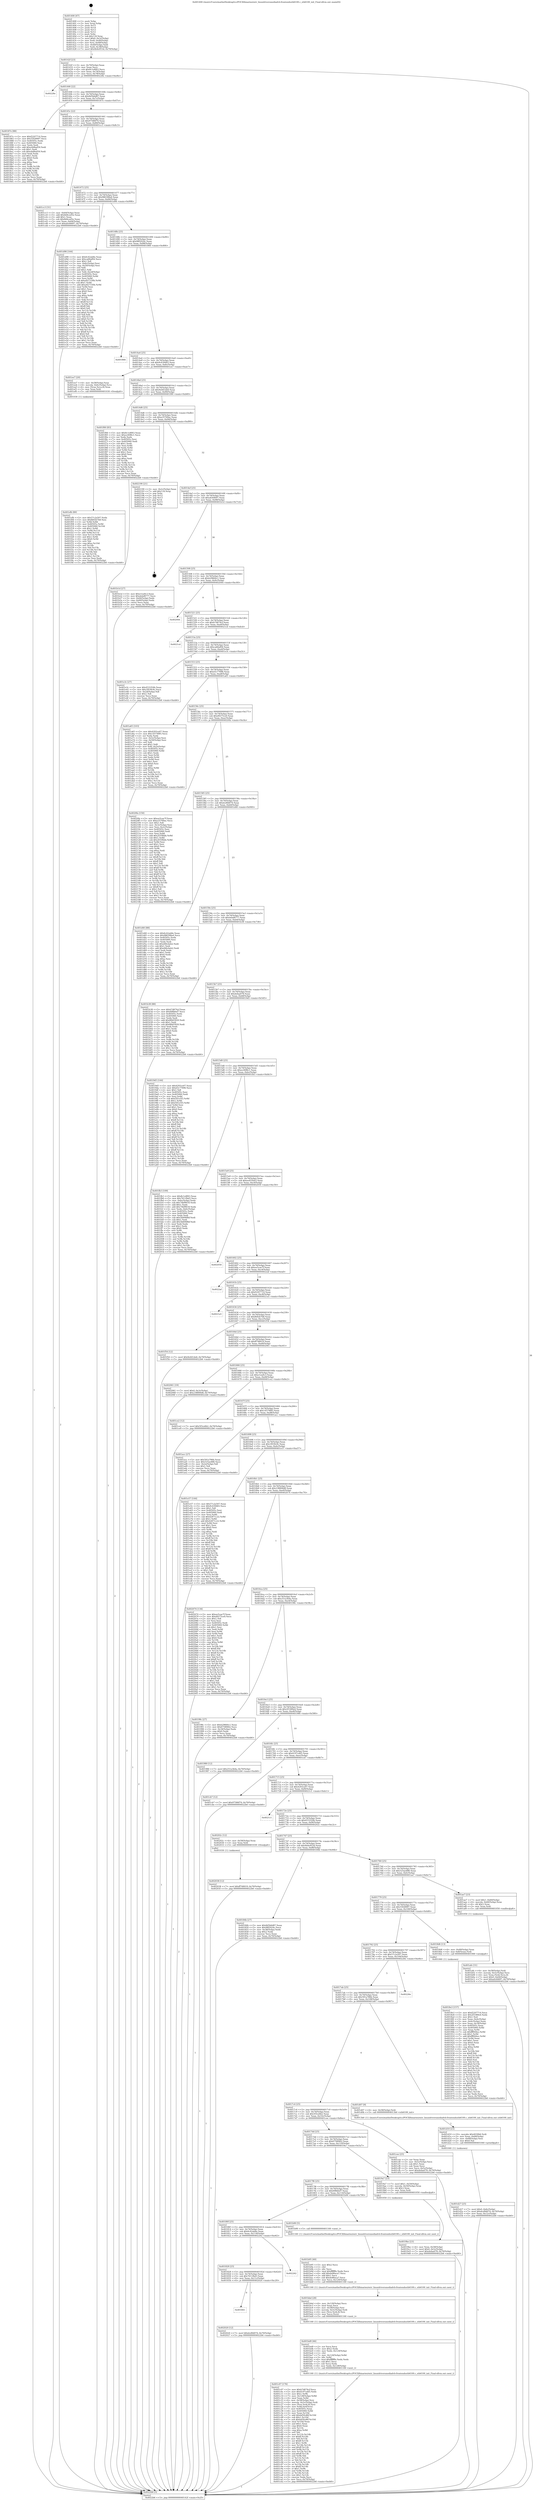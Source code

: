 digraph "0x401400" {
  label = "0x401400 (/mnt/c/Users/mathe/Desktop/tcc/POCII/binaries/extr_linuxdriversmediadvb-frontendsstb6100.c_stb6100_init_Final-ollvm.out::main(0))"
  labelloc = "t"
  node[shape=record]

  Entry [label="",width=0.3,height=0.3,shape=circle,fillcolor=black,style=filled]
  "0x40142f" [label="{
     0x40142f [23]\l
     | [instrs]\l
     &nbsp;&nbsp;0x40142f \<+3\>: mov -0x70(%rbp),%eax\l
     &nbsp;&nbsp;0x401432 \<+2\>: mov %eax,%ecx\l
     &nbsp;&nbsp;0x401434 \<+6\>: sub $0x8c1e8f43,%ecx\l
     &nbsp;&nbsp;0x40143a \<+3\>: mov %eax,-0x74(%rbp)\l
     &nbsp;&nbsp;0x40143d \<+3\>: mov %ecx,-0x78(%rbp)\l
     &nbsp;&nbsp;0x401440 \<+6\>: je 000000000040228e \<main+0xe8e\>\l
  }"]
  "0x40228e" [label="{
     0x40228e\l
  }", style=dashed]
  "0x401446" [label="{
     0x401446 [22]\l
     | [instrs]\l
     &nbsp;&nbsp;0x401446 \<+5\>: jmp 000000000040144b \<main+0x4b\>\l
     &nbsp;&nbsp;0x40144b \<+3\>: mov -0x74(%rbp),%eax\l
     &nbsp;&nbsp;0x40144e \<+5\>: sub $0x8d5b6d87,%eax\l
     &nbsp;&nbsp;0x401453 \<+3\>: mov %eax,-0x7c(%rbp)\l
     &nbsp;&nbsp;0x401456 \<+6\>: je 000000000040187e \<main+0x47e\>\l
  }"]
  Exit [label="",width=0.3,height=0.3,shape=circle,fillcolor=black,style=filled,peripheries=2]
  "0x40187e" [label="{
     0x40187e [88]\l
     | [instrs]\l
     &nbsp;&nbsp;0x40187e \<+5\>: mov $0xf2207714,%eax\l
     &nbsp;&nbsp;0x401883 \<+5\>: mov $0x55f28997,%ecx\l
     &nbsp;&nbsp;0x401888 \<+7\>: mov 0x40505c,%edx\l
     &nbsp;&nbsp;0x40188f \<+7\>: mov 0x405060,%esi\l
     &nbsp;&nbsp;0x401896 \<+2\>: mov %edx,%edi\l
     &nbsp;&nbsp;0x401898 \<+6\>: add $0xe4d8ad59,%edi\l
     &nbsp;&nbsp;0x40189e \<+3\>: sub $0x1,%edi\l
     &nbsp;&nbsp;0x4018a1 \<+6\>: sub $0xe4d8ad59,%edi\l
     &nbsp;&nbsp;0x4018a7 \<+3\>: imul %edi,%edx\l
     &nbsp;&nbsp;0x4018aa \<+3\>: and $0x1,%edx\l
     &nbsp;&nbsp;0x4018ad \<+3\>: cmp $0x0,%edx\l
     &nbsp;&nbsp;0x4018b0 \<+4\>: sete %r8b\l
     &nbsp;&nbsp;0x4018b4 \<+3\>: cmp $0xa,%esi\l
     &nbsp;&nbsp;0x4018b7 \<+4\>: setl %r9b\l
     &nbsp;&nbsp;0x4018bb \<+3\>: mov %r8b,%r10b\l
     &nbsp;&nbsp;0x4018be \<+3\>: and %r9b,%r10b\l
     &nbsp;&nbsp;0x4018c1 \<+3\>: xor %r9b,%r8b\l
     &nbsp;&nbsp;0x4018c4 \<+3\>: or %r8b,%r10b\l
     &nbsp;&nbsp;0x4018c7 \<+4\>: test $0x1,%r10b\l
     &nbsp;&nbsp;0x4018cb \<+3\>: cmovne %ecx,%eax\l
     &nbsp;&nbsp;0x4018ce \<+3\>: mov %eax,-0x70(%rbp)\l
     &nbsp;&nbsp;0x4018d1 \<+5\>: jmp 00000000004022b6 \<main+0xeb6\>\l
  }"]
  "0x40145c" [label="{
     0x40145c [22]\l
     | [instrs]\l
     &nbsp;&nbsp;0x40145c \<+5\>: jmp 0000000000401461 \<main+0x61\>\l
     &nbsp;&nbsp;0x401461 \<+3\>: mov -0x74(%rbp),%eax\l
     &nbsp;&nbsp;0x401464 \<+5\>: sub $0x97586f74,%eax\l
     &nbsp;&nbsp;0x401469 \<+3\>: mov %eax,-0x80(%rbp)\l
     &nbsp;&nbsp;0x40146c \<+6\>: je 0000000000401cc3 \<main+0x8c3\>\l
  }"]
  "0x402038" [label="{
     0x402038 [12]\l
     | [instrs]\l
     &nbsp;&nbsp;0x402038 \<+7\>: movl $0xff748019,-0x70(%rbp)\l
     &nbsp;&nbsp;0x40203f \<+5\>: jmp 00000000004022b6 \<main+0xeb6\>\l
  }"]
  "0x401cc3" [label="{
     0x401cc3 [31]\l
     | [instrs]\l
     &nbsp;&nbsp;0x401cc3 \<+3\>: mov -0x64(%rbp),%eax\l
     &nbsp;&nbsp;0x401cc6 \<+5\>: add $0x8d4ced5e,%eax\l
     &nbsp;&nbsp;0x401ccb \<+3\>: add $0x1,%eax\l
     &nbsp;&nbsp;0x401cce \<+5\>: sub $0x8d4ced5e,%eax\l
     &nbsp;&nbsp;0x401cd3 \<+3\>: mov %eax,-0x64(%rbp)\l
     &nbsp;&nbsp;0x401cd6 \<+7\>: movl $0xafc64697,-0x70(%rbp)\l
     &nbsp;&nbsp;0x401cdd \<+5\>: jmp 00000000004022b6 \<main+0xeb6\>\l
  }"]
  "0x401472" [label="{
     0x401472 [25]\l
     | [instrs]\l
     &nbsp;&nbsp;0x401472 \<+5\>: jmp 0000000000401477 \<main+0x77\>\l
     &nbsp;&nbsp;0x401477 \<+3\>: mov -0x74(%rbp),%eax\l
     &nbsp;&nbsp;0x40147a \<+5\>: sub $0x986398a4,%eax\l
     &nbsp;&nbsp;0x40147f \<+6\>: mov %eax,-0x84(%rbp)\l
     &nbsp;&nbsp;0x401485 \<+6\>: je 0000000000401d98 \<main+0x998\>\l
  }"]
  "0x401841" [label="{
     0x401841\l
  }", style=dashed]
  "0x401d98" [label="{
     0x401d98 [164]\l
     | [instrs]\l
     &nbsp;&nbsp;0x401d98 \<+5\>: mov $0x6c42ab8e,%eax\l
     &nbsp;&nbsp;0x401d9d \<+5\>: mov $0xca66af04,%ecx\l
     &nbsp;&nbsp;0x401da2 \<+2\>: mov $0x1,%dl\l
     &nbsp;&nbsp;0x401da4 \<+3\>: mov -0x6c(%rbp),%esi\l
     &nbsp;&nbsp;0x401da7 \<+3\>: cmp -0x50(%rbp),%esi\l
     &nbsp;&nbsp;0x401daa \<+4\>: setl %dil\l
     &nbsp;&nbsp;0x401dae \<+4\>: and $0x1,%dil\l
     &nbsp;&nbsp;0x401db2 \<+4\>: mov %dil,-0x2d(%rbp)\l
     &nbsp;&nbsp;0x401db6 \<+7\>: mov 0x40505c,%esi\l
     &nbsp;&nbsp;0x401dbd \<+8\>: mov 0x405060,%r8d\l
     &nbsp;&nbsp;0x401dc5 \<+3\>: mov %esi,%r9d\l
     &nbsp;&nbsp;0x401dc8 \<+7\>: sub $0xa927330b,%r9d\l
     &nbsp;&nbsp;0x401dcf \<+4\>: sub $0x1,%r9d\l
     &nbsp;&nbsp;0x401dd3 \<+7\>: add $0xa927330b,%r9d\l
     &nbsp;&nbsp;0x401dda \<+4\>: imul %r9d,%esi\l
     &nbsp;&nbsp;0x401dde \<+3\>: and $0x1,%esi\l
     &nbsp;&nbsp;0x401de1 \<+3\>: cmp $0x0,%esi\l
     &nbsp;&nbsp;0x401de4 \<+4\>: sete %dil\l
     &nbsp;&nbsp;0x401de8 \<+4\>: cmp $0xa,%r8d\l
     &nbsp;&nbsp;0x401dec \<+4\>: setl %r10b\l
     &nbsp;&nbsp;0x401df0 \<+3\>: mov %dil,%r11b\l
     &nbsp;&nbsp;0x401df3 \<+4\>: xor $0xff,%r11b\l
     &nbsp;&nbsp;0x401df7 \<+3\>: mov %r10b,%bl\l
     &nbsp;&nbsp;0x401dfa \<+3\>: xor $0xff,%bl\l
     &nbsp;&nbsp;0x401dfd \<+3\>: xor $0x0,%dl\l
     &nbsp;&nbsp;0x401e00 \<+3\>: mov %r11b,%r14b\l
     &nbsp;&nbsp;0x401e03 \<+4\>: and $0x0,%r14b\l
     &nbsp;&nbsp;0x401e07 \<+3\>: and %dl,%dil\l
     &nbsp;&nbsp;0x401e0a \<+3\>: mov %bl,%r15b\l
     &nbsp;&nbsp;0x401e0d \<+4\>: and $0x0,%r15b\l
     &nbsp;&nbsp;0x401e11 \<+3\>: and %dl,%r10b\l
     &nbsp;&nbsp;0x401e14 \<+3\>: or %dil,%r14b\l
     &nbsp;&nbsp;0x401e17 \<+3\>: or %r10b,%r15b\l
     &nbsp;&nbsp;0x401e1a \<+3\>: xor %r15b,%r14b\l
     &nbsp;&nbsp;0x401e1d \<+3\>: or %bl,%r11b\l
     &nbsp;&nbsp;0x401e20 \<+4\>: xor $0xff,%r11b\l
     &nbsp;&nbsp;0x401e24 \<+3\>: or $0x0,%dl\l
     &nbsp;&nbsp;0x401e27 \<+3\>: and %dl,%r11b\l
     &nbsp;&nbsp;0x401e2a \<+3\>: or %r11b,%r14b\l
     &nbsp;&nbsp;0x401e2d \<+4\>: test $0x1,%r14b\l
     &nbsp;&nbsp;0x401e31 \<+3\>: cmovne %ecx,%eax\l
     &nbsp;&nbsp;0x401e34 \<+3\>: mov %eax,-0x70(%rbp)\l
     &nbsp;&nbsp;0x401e37 \<+5\>: jmp 00000000004022b6 \<main+0xeb6\>\l
  }"]
  "0x40148b" [label="{
     0x40148b [25]\l
     | [instrs]\l
     &nbsp;&nbsp;0x40148b \<+5\>: jmp 0000000000401490 \<main+0x90\>\l
     &nbsp;&nbsp;0x401490 \<+3\>: mov -0x74(%rbp),%eax\l
     &nbsp;&nbsp;0x401493 \<+5\>: sub $0x98f2024c,%eax\l
     &nbsp;&nbsp;0x401498 \<+6\>: mov %eax,-0x88(%rbp)\l
     &nbsp;&nbsp;0x40149e \<+6\>: je 0000000000401866 \<main+0x466\>\l
  }"]
  "0x402020" [label="{
     0x402020 [12]\l
     | [instrs]\l
     &nbsp;&nbsp;0x402020 \<+7\>: movl $0xdcd9d074,-0x70(%rbp)\l
     &nbsp;&nbsp;0x402027 \<+5\>: jmp 00000000004022b6 \<main+0xeb6\>\l
  }"]
  "0x401866" [label="{
     0x401866\l
  }", style=dashed]
  "0x4014a4" [label="{
     0x4014a4 [25]\l
     | [instrs]\l
     &nbsp;&nbsp;0x4014a4 \<+5\>: jmp 00000000004014a9 \<main+0xa9\>\l
     &nbsp;&nbsp;0x4014a9 \<+3\>: mov -0x74(%rbp),%eax\l
     &nbsp;&nbsp;0x4014ac \<+5\>: sub $0x9c439483,%eax\l
     &nbsp;&nbsp;0x4014b1 \<+6\>: mov %eax,-0x8c(%rbp)\l
     &nbsp;&nbsp;0x4014b7 \<+6\>: je 0000000000401ee7 \<main+0xae7\>\l
  }"]
  "0x401828" [label="{
     0x401828 [25]\l
     | [instrs]\l
     &nbsp;&nbsp;0x401828 \<+5\>: jmp 000000000040182d \<main+0x42d\>\l
     &nbsp;&nbsp;0x40182d \<+3\>: mov -0x74(%rbp),%eax\l
     &nbsp;&nbsp;0x401830 \<+5\>: sub $0x7611fbd3,%eax\l
     &nbsp;&nbsp;0x401835 \<+6\>: mov %eax,-0x11c(%rbp)\l
     &nbsp;&nbsp;0x40183b \<+6\>: je 0000000000402020 \<main+0xc20\>\l
  }"]
  "0x401ee7" [label="{
     0x401ee7 [20]\l
     | [instrs]\l
     &nbsp;&nbsp;0x401ee7 \<+4\>: mov -0x58(%rbp),%rax\l
     &nbsp;&nbsp;0x401eeb \<+4\>: movslq -0x6c(%rbp),%rcx\l
     &nbsp;&nbsp;0x401eef \<+4\>: mov (%rax,%rcx,8),%rax\l
     &nbsp;&nbsp;0x401ef3 \<+3\>: mov %rax,%rdi\l
     &nbsp;&nbsp;0x401ef6 \<+5\>: call 0000000000401030 \<free@plt\>\l
     | [calls]\l
     &nbsp;&nbsp;0x401030 \{1\} (unknown)\l
  }"]
  "0x4014bd" [label="{
     0x4014bd [25]\l
     | [instrs]\l
     &nbsp;&nbsp;0x4014bd \<+5\>: jmp 00000000004014c2 \<main+0xc2\>\l
     &nbsp;&nbsp;0x4014c2 \<+3\>: mov -0x74(%rbp),%eax\l
     &nbsp;&nbsp;0x4014c5 \<+5\>: sub $0x9e441de6,%eax\l
     &nbsp;&nbsp;0x4014ca \<+6\>: mov %eax,-0x90(%rbp)\l
     &nbsp;&nbsp;0x4014d0 \<+6\>: je 0000000000401f60 \<main+0xb60\>\l
  }"]
  "0x402262" [label="{
     0x402262\l
  }", style=dashed]
  "0x401f60" [label="{
     0x401f60 [83]\l
     | [instrs]\l
     &nbsp;&nbsp;0x401f60 \<+5\>: mov $0x8c1e8f43,%eax\l
     &nbsp;&nbsp;0x401f65 \<+5\>: mov $0xec40f6c1,%ecx\l
     &nbsp;&nbsp;0x401f6a \<+2\>: xor %edx,%edx\l
     &nbsp;&nbsp;0x401f6c \<+7\>: mov 0x40505c,%esi\l
     &nbsp;&nbsp;0x401f73 \<+7\>: mov 0x405060,%edi\l
     &nbsp;&nbsp;0x401f7a \<+3\>: sub $0x1,%edx\l
     &nbsp;&nbsp;0x401f7d \<+3\>: mov %esi,%r8d\l
     &nbsp;&nbsp;0x401f80 \<+3\>: add %edx,%r8d\l
     &nbsp;&nbsp;0x401f83 \<+4\>: imul %r8d,%esi\l
     &nbsp;&nbsp;0x401f87 \<+3\>: and $0x1,%esi\l
     &nbsp;&nbsp;0x401f8a \<+3\>: cmp $0x0,%esi\l
     &nbsp;&nbsp;0x401f8d \<+4\>: sete %r9b\l
     &nbsp;&nbsp;0x401f91 \<+3\>: cmp $0xa,%edi\l
     &nbsp;&nbsp;0x401f94 \<+4\>: setl %r10b\l
     &nbsp;&nbsp;0x401f98 \<+3\>: mov %r9b,%r11b\l
     &nbsp;&nbsp;0x401f9b \<+3\>: and %r10b,%r11b\l
     &nbsp;&nbsp;0x401f9e \<+3\>: xor %r10b,%r9b\l
     &nbsp;&nbsp;0x401fa1 \<+3\>: or %r9b,%r11b\l
     &nbsp;&nbsp;0x401fa4 \<+4\>: test $0x1,%r11b\l
     &nbsp;&nbsp;0x401fa8 \<+3\>: cmovne %ecx,%eax\l
     &nbsp;&nbsp;0x401fab \<+3\>: mov %eax,-0x70(%rbp)\l
     &nbsp;&nbsp;0x401fae \<+5\>: jmp 00000000004022b6 \<main+0xeb6\>\l
  }"]
  "0x4014d6" [label="{
     0x4014d6 [25]\l
     | [instrs]\l
     &nbsp;&nbsp;0x4014d6 \<+5\>: jmp 00000000004014db \<main+0xdb\>\l
     &nbsp;&nbsp;0x4014db \<+3\>: mov -0x74(%rbp),%eax\l
     &nbsp;&nbsp;0x4014de \<+5\>: sub $0xa35769ac,%eax\l
     &nbsp;&nbsp;0x4014e3 \<+6\>: mov %eax,-0x94(%rbp)\l
     &nbsp;&nbsp;0x4014e9 \<+6\>: je 0000000000402190 \<main+0xd90\>\l
  }"]
  "0x401efb" [label="{
     0x401efb [89]\l
     | [instrs]\l
     &nbsp;&nbsp;0x401efb \<+5\>: mov $0x57c2a507,%edx\l
     &nbsp;&nbsp;0x401f00 \<+5\>: mov $0xfb92b7b8,%esi\l
     &nbsp;&nbsp;0x401f05 \<+3\>: xor %r8d,%r8d\l
     &nbsp;&nbsp;0x401f08 \<+8\>: mov 0x40505c,%r9d\l
     &nbsp;&nbsp;0x401f10 \<+8\>: mov 0x405060,%r10d\l
     &nbsp;&nbsp;0x401f18 \<+4\>: sub $0x1,%r8d\l
     &nbsp;&nbsp;0x401f1c \<+3\>: mov %r9d,%r11d\l
     &nbsp;&nbsp;0x401f1f \<+3\>: add %r8d,%r11d\l
     &nbsp;&nbsp;0x401f22 \<+4\>: imul %r11d,%r9d\l
     &nbsp;&nbsp;0x401f26 \<+4\>: and $0x1,%r9d\l
     &nbsp;&nbsp;0x401f2a \<+4\>: cmp $0x0,%r9d\l
     &nbsp;&nbsp;0x401f2e \<+3\>: sete %bl\l
     &nbsp;&nbsp;0x401f31 \<+4\>: cmp $0xa,%r10d\l
     &nbsp;&nbsp;0x401f35 \<+4\>: setl %r14b\l
     &nbsp;&nbsp;0x401f39 \<+3\>: mov %bl,%r15b\l
     &nbsp;&nbsp;0x401f3c \<+3\>: and %r14b,%r15b\l
     &nbsp;&nbsp;0x401f3f \<+3\>: xor %r14b,%bl\l
     &nbsp;&nbsp;0x401f42 \<+3\>: or %bl,%r15b\l
     &nbsp;&nbsp;0x401f45 \<+4\>: test $0x1,%r15b\l
     &nbsp;&nbsp;0x401f49 \<+3\>: cmovne %esi,%edx\l
     &nbsp;&nbsp;0x401f4c \<+3\>: mov %edx,-0x70(%rbp)\l
     &nbsp;&nbsp;0x401f4f \<+5\>: jmp 00000000004022b6 \<main+0xeb6\>\l
  }"]
  "0x402190" [label="{
     0x402190 [21]\l
     | [instrs]\l
     &nbsp;&nbsp;0x402190 \<+3\>: mov -0x2c(%rbp),%eax\l
     &nbsp;&nbsp;0x402193 \<+7\>: add $0x118,%rsp\l
     &nbsp;&nbsp;0x40219a \<+1\>: pop %rbx\l
     &nbsp;&nbsp;0x40219b \<+2\>: pop %r12\l
     &nbsp;&nbsp;0x40219d \<+2\>: pop %r13\l
     &nbsp;&nbsp;0x40219f \<+2\>: pop %r14\l
     &nbsp;&nbsp;0x4021a1 \<+2\>: pop %r15\l
     &nbsp;&nbsp;0x4021a3 \<+1\>: pop %rbp\l
     &nbsp;&nbsp;0x4021a4 \<+1\>: ret\l
  }"]
  "0x4014ef" [label="{
     0x4014ef [25]\l
     | [instrs]\l
     &nbsp;&nbsp;0x4014ef \<+5\>: jmp 00000000004014f4 \<main+0xf4\>\l
     &nbsp;&nbsp;0x4014f4 \<+3\>: mov -0x74(%rbp),%eax\l
     &nbsp;&nbsp;0x4014f7 \<+5\>: sub $0xafc64697,%eax\l
     &nbsp;&nbsp;0x4014fc \<+6\>: mov %eax,-0x98(%rbp)\l
     &nbsp;&nbsp;0x401502 \<+6\>: je 0000000000401b1d \<main+0x71d\>\l
  }"]
  "0x401d27" [label="{
     0x401d27 [25]\l
     | [instrs]\l
     &nbsp;&nbsp;0x401d27 \<+7\>: movl $0x0,-0x6c(%rbp)\l
     &nbsp;&nbsp;0x401d2e \<+7\>: movl $0xdcd9d074,-0x70(%rbp)\l
     &nbsp;&nbsp;0x401d35 \<+6\>: mov %eax,-0x12c(%rbp)\l
     &nbsp;&nbsp;0x401d3b \<+5\>: jmp 00000000004022b6 \<main+0xeb6\>\l
  }"]
  "0x401b1d" [label="{
     0x401b1d [27]\l
     | [instrs]\l
     &nbsp;&nbsp;0x401b1d \<+5\>: mov $0xe1ea9c3,%eax\l
     &nbsp;&nbsp;0x401b22 \<+5\>: mov $0xdebd8777,%ecx\l
     &nbsp;&nbsp;0x401b27 \<+3\>: mov -0x64(%rbp),%edx\l
     &nbsp;&nbsp;0x401b2a \<+3\>: cmp -0x60(%rbp),%edx\l
     &nbsp;&nbsp;0x401b2d \<+3\>: cmovl %ecx,%eax\l
     &nbsp;&nbsp;0x401b30 \<+3\>: mov %eax,-0x70(%rbp)\l
     &nbsp;&nbsp;0x401b33 \<+5\>: jmp 00000000004022b6 \<main+0xeb6\>\l
  }"]
  "0x401508" [label="{
     0x401508 [25]\l
     | [instrs]\l
     &nbsp;&nbsp;0x401508 \<+5\>: jmp 000000000040150d \<main+0x10d\>\l
     &nbsp;&nbsp;0x40150d \<+3\>: mov -0x74(%rbp),%eax\l
     &nbsp;&nbsp;0x401510 \<+5\>: sub $0xb29664c1,%eax\l
     &nbsp;&nbsp;0x401515 \<+6\>: mov %eax,-0x9c(%rbp)\l
     &nbsp;&nbsp;0x40151b \<+6\>: je 0000000000402044 \<main+0xc44\>\l
  }"]
  "0x401d10" [label="{
     0x401d10 [23]\l
     | [instrs]\l
     &nbsp;&nbsp;0x401d10 \<+10\>: movabs $0x4030b6,%rdi\l
     &nbsp;&nbsp;0x401d1a \<+3\>: mov %eax,-0x68(%rbp)\l
     &nbsp;&nbsp;0x401d1d \<+3\>: mov -0x68(%rbp),%esi\l
     &nbsp;&nbsp;0x401d20 \<+2\>: mov $0x0,%al\l
     &nbsp;&nbsp;0x401d22 \<+5\>: call 0000000000401040 \<printf@plt\>\l
     | [calls]\l
     &nbsp;&nbsp;0x401040 \{1\} (unknown)\l
  }"]
  "0x402044" [label="{
     0x402044\l
  }", style=dashed]
  "0x401521" [label="{
     0x401521 [25]\l
     | [instrs]\l
     &nbsp;&nbsp;0x401521 \<+5\>: jmp 0000000000401526 \<main+0x126\>\l
     &nbsp;&nbsp;0x401526 \<+3\>: mov -0x74(%rbp),%eax\l
     &nbsp;&nbsp;0x401529 \<+5\>: sub $0xb7d674cf,%eax\l
     &nbsp;&nbsp;0x40152e \<+6\>: mov %eax,-0xa0(%rbp)\l
     &nbsp;&nbsp;0x401534 \<+6\>: je 00000000004021cd \<main+0xdcd\>\l
  }"]
  "0x401c07" [label="{
     0x401c07 [176]\l
     | [instrs]\l
     &nbsp;&nbsp;0x401c07 \<+5\>: mov $0xb7d674cf,%ecx\l
     &nbsp;&nbsp;0x401c0c \<+5\>: mov $0x4197cdd5,%edx\l
     &nbsp;&nbsp;0x401c11 \<+3\>: mov $0x1,%r9b\l
     &nbsp;&nbsp;0x401c14 \<+7\>: mov -0x128(%rbp),%r8d\l
     &nbsp;&nbsp;0x401c1b \<+4\>: imul %eax,%r8d\l
     &nbsp;&nbsp;0x401c1f \<+4\>: mov -0x58(%rbp),%rsi\l
     &nbsp;&nbsp;0x401c23 \<+4\>: movslq -0x5c(%rbp),%rdi\l
     &nbsp;&nbsp;0x401c27 \<+4\>: mov (%rsi,%rdi,8),%rsi\l
     &nbsp;&nbsp;0x401c2b \<+4\>: mov %r8d,0x4(%rsi)\l
     &nbsp;&nbsp;0x401c2f \<+7\>: mov 0x40505c,%eax\l
     &nbsp;&nbsp;0x401c36 \<+8\>: mov 0x405060,%r8d\l
     &nbsp;&nbsp;0x401c3e \<+3\>: mov %eax,%r10d\l
     &nbsp;&nbsp;0x401c41 \<+7\>: add $0xbd5fcd6f,%r10d\l
     &nbsp;&nbsp;0x401c48 \<+4\>: sub $0x1,%r10d\l
     &nbsp;&nbsp;0x401c4c \<+7\>: sub $0xbd5fcd6f,%r10d\l
     &nbsp;&nbsp;0x401c53 \<+4\>: imul %r10d,%eax\l
     &nbsp;&nbsp;0x401c57 \<+3\>: and $0x1,%eax\l
     &nbsp;&nbsp;0x401c5a \<+3\>: cmp $0x0,%eax\l
     &nbsp;&nbsp;0x401c5d \<+4\>: sete %r11b\l
     &nbsp;&nbsp;0x401c61 \<+4\>: cmp $0xa,%r8d\l
     &nbsp;&nbsp;0x401c65 \<+3\>: setl %bl\l
     &nbsp;&nbsp;0x401c68 \<+3\>: mov %r11b,%r14b\l
     &nbsp;&nbsp;0x401c6b \<+4\>: xor $0xff,%r14b\l
     &nbsp;&nbsp;0x401c6f \<+3\>: mov %bl,%r15b\l
     &nbsp;&nbsp;0x401c72 \<+4\>: xor $0xff,%r15b\l
     &nbsp;&nbsp;0x401c76 \<+4\>: xor $0x1,%r9b\l
     &nbsp;&nbsp;0x401c7a \<+3\>: mov %r14b,%r12b\l
     &nbsp;&nbsp;0x401c7d \<+4\>: and $0xff,%r12b\l
     &nbsp;&nbsp;0x401c81 \<+3\>: and %r9b,%r11b\l
     &nbsp;&nbsp;0x401c84 \<+3\>: mov %r15b,%r13b\l
     &nbsp;&nbsp;0x401c87 \<+4\>: and $0xff,%r13b\l
     &nbsp;&nbsp;0x401c8b \<+3\>: and %r9b,%bl\l
     &nbsp;&nbsp;0x401c8e \<+3\>: or %r11b,%r12b\l
     &nbsp;&nbsp;0x401c91 \<+3\>: or %bl,%r13b\l
     &nbsp;&nbsp;0x401c94 \<+3\>: xor %r13b,%r12b\l
     &nbsp;&nbsp;0x401c97 \<+3\>: or %r15b,%r14b\l
     &nbsp;&nbsp;0x401c9a \<+4\>: xor $0xff,%r14b\l
     &nbsp;&nbsp;0x401c9e \<+4\>: or $0x1,%r9b\l
     &nbsp;&nbsp;0x401ca2 \<+3\>: and %r9b,%r14b\l
     &nbsp;&nbsp;0x401ca5 \<+3\>: or %r14b,%r12b\l
     &nbsp;&nbsp;0x401ca8 \<+4\>: test $0x1,%r12b\l
     &nbsp;&nbsp;0x401cac \<+3\>: cmovne %edx,%ecx\l
     &nbsp;&nbsp;0x401caf \<+3\>: mov %ecx,-0x70(%rbp)\l
     &nbsp;&nbsp;0x401cb2 \<+5\>: jmp 00000000004022b6 \<main+0xeb6\>\l
  }"]
  "0x4021cd" [label="{
     0x4021cd\l
  }", style=dashed]
  "0x40153a" [label="{
     0x40153a [25]\l
     | [instrs]\l
     &nbsp;&nbsp;0x40153a \<+5\>: jmp 000000000040153f \<main+0x13f\>\l
     &nbsp;&nbsp;0x40153f \<+3\>: mov -0x74(%rbp),%eax\l
     &nbsp;&nbsp;0x401542 \<+5\>: sub $0xca66af04,%eax\l
     &nbsp;&nbsp;0x401547 \<+6\>: mov %eax,-0xa4(%rbp)\l
     &nbsp;&nbsp;0x40154d \<+6\>: je 0000000000401e3c \<main+0xa3c\>\l
  }"]
  "0x401bd9" [label="{
     0x401bd9 [46]\l
     | [instrs]\l
     &nbsp;&nbsp;0x401bd9 \<+2\>: xor %ecx,%ecx\l
     &nbsp;&nbsp;0x401bdb \<+5\>: mov $0x2,%edx\l
     &nbsp;&nbsp;0x401be0 \<+6\>: mov %edx,-0x124(%rbp)\l
     &nbsp;&nbsp;0x401be6 \<+1\>: cltd\l
     &nbsp;&nbsp;0x401be7 \<+7\>: mov -0x124(%rbp),%r8d\l
     &nbsp;&nbsp;0x401bee \<+3\>: idiv %r8d\l
     &nbsp;&nbsp;0x401bf1 \<+6\>: imul $0xfffffffe,%edx,%edx\l
     &nbsp;&nbsp;0x401bf7 \<+3\>: sub $0x1,%ecx\l
     &nbsp;&nbsp;0x401bfa \<+2\>: sub %ecx,%edx\l
     &nbsp;&nbsp;0x401bfc \<+6\>: mov %edx,-0x128(%rbp)\l
     &nbsp;&nbsp;0x401c02 \<+5\>: call 0000000000401160 \<next_i\>\l
     | [calls]\l
     &nbsp;&nbsp;0x401160 \{1\} (/mnt/c/Users/mathe/Desktop/tcc/POCII/binaries/extr_linuxdriversmediadvb-frontendsstb6100.c_stb6100_init_Final-ollvm.out::next_i)\l
  }"]
  "0x401e3c" [label="{
     0x401e3c [27]\l
     | [instrs]\l
     &nbsp;&nbsp;0x401e3c \<+5\>: mov $0x4531f24b,%eax\l
     &nbsp;&nbsp;0x401e41 \<+5\>: mov $0x1f039c9c,%ecx\l
     &nbsp;&nbsp;0x401e46 \<+3\>: mov -0x2d(%rbp),%dl\l
     &nbsp;&nbsp;0x401e49 \<+3\>: test $0x1,%dl\l
     &nbsp;&nbsp;0x401e4c \<+3\>: cmovne %ecx,%eax\l
     &nbsp;&nbsp;0x401e4f \<+3\>: mov %eax,-0x70(%rbp)\l
     &nbsp;&nbsp;0x401e52 \<+5\>: jmp 00000000004022b6 \<main+0xeb6\>\l
  }"]
  "0x401553" [label="{
     0x401553 [25]\l
     | [instrs]\l
     &nbsp;&nbsp;0x401553 \<+5\>: jmp 0000000000401558 \<main+0x158\>\l
     &nbsp;&nbsp;0x401558 \<+3\>: mov -0x74(%rbp),%eax\l
     &nbsp;&nbsp;0x40155b \<+5\>: sub $0xd3c77696,%eax\l
     &nbsp;&nbsp;0x401560 \<+6\>: mov %eax,-0xa8(%rbp)\l
     &nbsp;&nbsp;0x401566 \<+6\>: je 0000000000401a65 \<main+0x665\>\l
  }"]
  "0x401bbd" [label="{
     0x401bbd [28]\l
     | [instrs]\l
     &nbsp;&nbsp;0x401bbd \<+6\>: mov -0x120(%rbp),%ecx\l
     &nbsp;&nbsp;0x401bc3 \<+3\>: imul %eax,%ecx\l
     &nbsp;&nbsp;0x401bc6 \<+4\>: mov -0x58(%rbp),%rsi\l
     &nbsp;&nbsp;0x401bca \<+4\>: movslq -0x5c(%rbp),%rdi\l
     &nbsp;&nbsp;0x401bce \<+4\>: mov (%rsi,%rdi,8),%rsi\l
     &nbsp;&nbsp;0x401bd2 \<+2\>: mov %ecx,(%rsi)\l
     &nbsp;&nbsp;0x401bd4 \<+5\>: call 0000000000401160 \<next_i\>\l
     | [calls]\l
     &nbsp;&nbsp;0x401160 \{1\} (/mnt/c/Users/mathe/Desktop/tcc/POCII/binaries/extr_linuxdriversmediadvb-frontendsstb6100.c_stb6100_init_Final-ollvm.out::next_i)\l
  }"]
  "0x401a65" [label="{
     0x401a65 [103]\l
     | [instrs]\l
     &nbsp;&nbsp;0x401a65 \<+5\>: mov $0x4293ce07,%eax\l
     &nbsp;&nbsp;0x401a6a \<+5\>: mov $0x14574f85,%ecx\l
     &nbsp;&nbsp;0x401a6f \<+2\>: xor %edx,%edx\l
     &nbsp;&nbsp;0x401a71 \<+3\>: mov -0x5c(%rbp),%esi\l
     &nbsp;&nbsp;0x401a74 \<+3\>: cmp -0x50(%rbp),%esi\l
     &nbsp;&nbsp;0x401a77 \<+4\>: setl %dil\l
     &nbsp;&nbsp;0x401a7b \<+4\>: and $0x1,%dil\l
     &nbsp;&nbsp;0x401a7f \<+4\>: mov %dil,-0x2e(%rbp)\l
     &nbsp;&nbsp;0x401a83 \<+7\>: mov 0x40505c,%esi\l
     &nbsp;&nbsp;0x401a8a \<+8\>: mov 0x405060,%r8d\l
     &nbsp;&nbsp;0x401a92 \<+3\>: sub $0x1,%edx\l
     &nbsp;&nbsp;0x401a95 \<+3\>: mov %esi,%r9d\l
     &nbsp;&nbsp;0x401a98 \<+3\>: add %edx,%r9d\l
     &nbsp;&nbsp;0x401a9b \<+4\>: imul %r9d,%esi\l
     &nbsp;&nbsp;0x401a9f \<+3\>: and $0x1,%esi\l
     &nbsp;&nbsp;0x401aa2 \<+3\>: cmp $0x0,%esi\l
     &nbsp;&nbsp;0x401aa5 \<+4\>: sete %dil\l
     &nbsp;&nbsp;0x401aa9 \<+4\>: cmp $0xa,%r8d\l
     &nbsp;&nbsp;0x401aad \<+4\>: setl %r10b\l
     &nbsp;&nbsp;0x401ab1 \<+3\>: mov %dil,%r11b\l
     &nbsp;&nbsp;0x401ab4 \<+3\>: and %r10b,%r11b\l
     &nbsp;&nbsp;0x401ab7 \<+3\>: xor %r10b,%dil\l
     &nbsp;&nbsp;0x401aba \<+3\>: or %dil,%r11b\l
     &nbsp;&nbsp;0x401abd \<+4\>: test $0x1,%r11b\l
     &nbsp;&nbsp;0x401ac1 \<+3\>: cmovne %ecx,%eax\l
     &nbsp;&nbsp;0x401ac4 \<+3\>: mov %eax,-0x70(%rbp)\l
     &nbsp;&nbsp;0x401ac7 \<+5\>: jmp 00000000004022b6 \<main+0xeb6\>\l
  }"]
  "0x40156c" [label="{
     0x40156c [25]\l
     | [instrs]\l
     &nbsp;&nbsp;0x40156c \<+5\>: jmp 0000000000401571 \<main+0x171\>\l
     &nbsp;&nbsp;0x401571 \<+3\>: mov -0x74(%rbp),%eax\l
     &nbsp;&nbsp;0x401574 \<+5\>: sub $0xd9275ce0,%eax\l
     &nbsp;&nbsp;0x401579 \<+6\>: mov %eax,-0xac(%rbp)\l
     &nbsp;&nbsp;0x40157f \<+6\>: je 00000000004020fa \<main+0xcfa\>\l
  }"]
  "0x401b95" [label="{
     0x401b95 [40]\l
     | [instrs]\l
     &nbsp;&nbsp;0x401b95 \<+5\>: mov $0x2,%ecx\l
     &nbsp;&nbsp;0x401b9a \<+1\>: cltd\l
     &nbsp;&nbsp;0x401b9b \<+2\>: idiv %ecx\l
     &nbsp;&nbsp;0x401b9d \<+6\>: imul $0xfffffffe,%edx,%ecx\l
     &nbsp;&nbsp;0x401ba3 \<+6\>: add $0xde86aca7,%ecx\l
     &nbsp;&nbsp;0x401ba9 \<+3\>: add $0x1,%ecx\l
     &nbsp;&nbsp;0x401bac \<+6\>: sub $0xde86aca7,%ecx\l
     &nbsp;&nbsp;0x401bb2 \<+6\>: mov %ecx,-0x120(%rbp)\l
     &nbsp;&nbsp;0x401bb8 \<+5\>: call 0000000000401160 \<next_i\>\l
     | [calls]\l
     &nbsp;&nbsp;0x401160 \{1\} (/mnt/c/Users/mathe/Desktop/tcc/POCII/binaries/extr_linuxdriversmediadvb-frontendsstb6100.c_stb6100_init_Final-ollvm.out::next_i)\l
  }"]
  "0x4020fa" [label="{
     0x4020fa [150]\l
     | [instrs]\l
     &nbsp;&nbsp;0x4020fa \<+5\>: mov $0xee5cae7f,%eax\l
     &nbsp;&nbsp;0x4020ff \<+5\>: mov $0xa35769ac,%ecx\l
     &nbsp;&nbsp;0x402104 \<+2\>: mov $0x1,%dl\l
     &nbsp;&nbsp;0x402106 \<+3\>: mov -0x3c(%rbp),%esi\l
     &nbsp;&nbsp;0x402109 \<+3\>: mov %esi,-0x2c(%rbp)\l
     &nbsp;&nbsp;0x40210c \<+7\>: mov 0x40505c,%esi\l
     &nbsp;&nbsp;0x402113 \<+7\>: mov 0x405060,%edi\l
     &nbsp;&nbsp;0x40211a \<+3\>: mov %esi,%r8d\l
     &nbsp;&nbsp;0x40211d \<+7\>: add $0x2f35fbbb,%r8d\l
     &nbsp;&nbsp;0x402124 \<+4\>: sub $0x1,%r8d\l
     &nbsp;&nbsp;0x402128 \<+7\>: sub $0x2f35fbbb,%r8d\l
     &nbsp;&nbsp;0x40212f \<+4\>: imul %r8d,%esi\l
     &nbsp;&nbsp;0x402133 \<+3\>: and $0x1,%esi\l
     &nbsp;&nbsp;0x402136 \<+3\>: cmp $0x0,%esi\l
     &nbsp;&nbsp;0x402139 \<+4\>: sete %r9b\l
     &nbsp;&nbsp;0x40213d \<+3\>: cmp $0xa,%edi\l
     &nbsp;&nbsp;0x402140 \<+4\>: setl %r10b\l
     &nbsp;&nbsp;0x402144 \<+3\>: mov %r9b,%r11b\l
     &nbsp;&nbsp;0x402147 \<+4\>: xor $0xff,%r11b\l
     &nbsp;&nbsp;0x40214b \<+3\>: mov %r10b,%bl\l
     &nbsp;&nbsp;0x40214e \<+3\>: xor $0xff,%bl\l
     &nbsp;&nbsp;0x402151 \<+3\>: xor $0x1,%dl\l
     &nbsp;&nbsp;0x402154 \<+3\>: mov %r11b,%r14b\l
     &nbsp;&nbsp;0x402157 \<+4\>: and $0xff,%r14b\l
     &nbsp;&nbsp;0x40215b \<+3\>: and %dl,%r9b\l
     &nbsp;&nbsp;0x40215e \<+3\>: mov %bl,%r15b\l
     &nbsp;&nbsp;0x402161 \<+4\>: and $0xff,%r15b\l
     &nbsp;&nbsp;0x402165 \<+3\>: and %dl,%r10b\l
     &nbsp;&nbsp;0x402168 \<+3\>: or %r9b,%r14b\l
     &nbsp;&nbsp;0x40216b \<+3\>: or %r10b,%r15b\l
     &nbsp;&nbsp;0x40216e \<+3\>: xor %r15b,%r14b\l
     &nbsp;&nbsp;0x402171 \<+3\>: or %bl,%r11b\l
     &nbsp;&nbsp;0x402174 \<+4\>: xor $0xff,%r11b\l
     &nbsp;&nbsp;0x402178 \<+3\>: or $0x1,%dl\l
     &nbsp;&nbsp;0x40217b \<+3\>: and %dl,%r11b\l
     &nbsp;&nbsp;0x40217e \<+3\>: or %r11b,%r14b\l
     &nbsp;&nbsp;0x402181 \<+4\>: test $0x1,%r14b\l
     &nbsp;&nbsp;0x402185 \<+3\>: cmovne %ecx,%eax\l
     &nbsp;&nbsp;0x402188 \<+3\>: mov %eax,-0x70(%rbp)\l
     &nbsp;&nbsp;0x40218b \<+5\>: jmp 00000000004022b6 \<main+0xeb6\>\l
  }"]
  "0x401585" [label="{
     0x401585 [25]\l
     | [instrs]\l
     &nbsp;&nbsp;0x401585 \<+5\>: jmp 000000000040158a \<main+0x18a\>\l
     &nbsp;&nbsp;0x40158a \<+3\>: mov -0x74(%rbp),%eax\l
     &nbsp;&nbsp;0x40158d \<+5\>: sub $0xdcd9d074,%eax\l
     &nbsp;&nbsp;0x401592 \<+6\>: mov %eax,-0xb0(%rbp)\l
     &nbsp;&nbsp;0x401598 \<+6\>: je 0000000000401d40 \<main+0x940\>\l
  }"]
  "0x40180f" [label="{
     0x40180f [25]\l
     | [instrs]\l
     &nbsp;&nbsp;0x40180f \<+5\>: jmp 0000000000401814 \<main+0x414\>\l
     &nbsp;&nbsp;0x401814 \<+3\>: mov -0x74(%rbp),%eax\l
     &nbsp;&nbsp;0x401817 \<+5\>: sub $0x6c42ab8e,%eax\l
     &nbsp;&nbsp;0x40181c \<+6\>: mov %eax,-0x118(%rbp)\l
     &nbsp;&nbsp;0x401822 \<+6\>: je 0000000000402262 \<main+0xe62\>\l
  }"]
  "0x401d40" [label="{
     0x401d40 [88]\l
     | [instrs]\l
     &nbsp;&nbsp;0x401d40 \<+5\>: mov $0x6c42ab8e,%eax\l
     &nbsp;&nbsp;0x401d45 \<+5\>: mov $0x986398a4,%ecx\l
     &nbsp;&nbsp;0x401d4a \<+7\>: mov 0x40505c,%edx\l
     &nbsp;&nbsp;0x401d51 \<+7\>: mov 0x405060,%esi\l
     &nbsp;&nbsp;0x401d58 \<+2\>: mov %edx,%edi\l
     &nbsp;&nbsp;0x401d5a \<+6\>: sub $0xd46cbeb2,%edi\l
     &nbsp;&nbsp;0x401d60 \<+3\>: sub $0x1,%edi\l
     &nbsp;&nbsp;0x401d63 \<+6\>: add $0xd46cbeb2,%edi\l
     &nbsp;&nbsp;0x401d69 \<+3\>: imul %edi,%edx\l
     &nbsp;&nbsp;0x401d6c \<+3\>: and $0x1,%edx\l
     &nbsp;&nbsp;0x401d6f \<+3\>: cmp $0x0,%edx\l
     &nbsp;&nbsp;0x401d72 \<+4\>: sete %r8b\l
     &nbsp;&nbsp;0x401d76 \<+3\>: cmp $0xa,%esi\l
     &nbsp;&nbsp;0x401d79 \<+4\>: setl %r9b\l
     &nbsp;&nbsp;0x401d7d \<+3\>: mov %r8b,%r10b\l
     &nbsp;&nbsp;0x401d80 \<+3\>: and %r9b,%r10b\l
     &nbsp;&nbsp;0x401d83 \<+3\>: xor %r9b,%r8b\l
     &nbsp;&nbsp;0x401d86 \<+3\>: or %r8b,%r10b\l
     &nbsp;&nbsp;0x401d89 \<+4\>: test $0x1,%r10b\l
     &nbsp;&nbsp;0x401d8d \<+3\>: cmovne %ecx,%eax\l
     &nbsp;&nbsp;0x401d90 \<+3\>: mov %eax,-0x70(%rbp)\l
     &nbsp;&nbsp;0x401d93 \<+5\>: jmp 00000000004022b6 \<main+0xeb6\>\l
  }"]
  "0x40159e" [label="{
     0x40159e [25]\l
     | [instrs]\l
     &nbsp;&nbsp;0x40159e \<+5\>: jmp 00000000004015a3 \<main+0x1a3\>\l
     &nbsp;&nbsp;0x4015a3 \<+3\>: mov -0x74(%rbp),%eax\l
     &nbsp;&nbsp;0x4015a6 \<+5\>: sub $0xdebd8777,%eax\l
     &nbsp;&nbsp;0x4015ab \<+6\>: mov %eax,-0xb4(%rbp)\l
     &nbsp;&nbsp;0x4015b1 \<+6\>: je 0000000000401b38 \<main+0x738\>\l
  }"]
  "0x401b90" [label="{
     0x401b90 [5]\l
     | [instrs]\l
     &nbsp;&nbsp;0x401b90 \<+5\>: call 0000000000401160 \<next_i\>\l
     | [calls]\l
     &nbsp;&nbsp;0x401160 \{1\} (/mnt/c/Users/mathe/Desktop/tcc/POCII/binaries/extr_linuxdriversmediadvb-frontendsstb6100.c_stb6100_init_Final-ollvm.out::next_i)\l
  }"]
  "0x401b38" [label="{
     0x401b38 [88]\l
     | [instrs]\l
     &nbsp;&nbsp;0x401b38 \<+5\>: mov $0xb7d674cf,%eax\l
     &nbsp;&nbsp;0x401b3d \<+5\>: mov $0x69fb6ef7,%ecx\l
     &nbsp;&nbsp;0x401b42 \<+7\>: mov 0x40505c,%edx\l
     &nbsp;&nbsp;0x401b49 \<+7\>: mov 0x405060,%esi\l
     &nbsp;&nbsp;0x401b50 \<+2\>: mov %edx,%edi\l
     &nbsp;&nbsp;0x401b52 \<+6\>: add $0x86bf3920,%edi\l
     &nbsp;&nbsp;0x401b58 \<+3\>: sub $0x1,%edi\l
     &nbsp;&nbsp;0x401b5b \<+6\>: sub $0x86bf3920,%edi\l
     &nbsp;&nbsp;0x401b61 \<+3\>: imul %edi,%edx\l
     &nbsp;&nbsp;0x401b64 \<+3\>: and $0x1,%edx\l
     &nbsp;&nbsp;0x401b67 \<+3\>: cmp $0x0,%edx\l
     &nbsp;&nbsp;0x401b6a \<+4\>: sete %r8b\l
     &nbsp;&nbsp;0x401b6e \<+3\>: cmp $0xa,%esi\l
     &nbsp;&nbsp;0x401b71 \<+4\>: setl %r9b\l
     &nbsp;&nbsp;0x401b75 \<+3\>: mov %r8b,%r10b\l
     &nbsp;&nbsp;0x401b78 \<+3\>: and %r9b,%r10b\l
     &nbsp;&nbsp;0x401b7b \<+3\>: xor %r9b,%r8b\l
     &nbsp;&nbsp;0x401b7e \<+3\>: or %r8b,%r10b\l
     &nbsp;&nbsp;0x401b81 \<+4\>: test $0x1,%r10b\l
     &nbsp;&nbsp;0x401b85 \<+3\>: cmovne %ecx,%eax\l
     &nbsp;&nbsp;0x401b88 \<+3\>: mov %eax,-0x70(%rbp)\l
     &nbsp;&nbsp;0x401b8b \<+5\>: jmp 00000000004022b6 \<main+0xeb6\>\l
  }"]
  "0x4015b7" [label="{
     0x4015b7 [25]\l
     | [instrs]\l
     &nbsp;&nbsp;0x4015b7 \<+5\>: jmp 00000000004015bc \<main+0x1bc\>\l
     &nbsp;&nbsp;0x4015bc \<+3\>: mov -0x74(%rbp),%eax\l
     &nbsp;&nbsp;0x4015bf \<+5\>: sub $0xdefaa078,%eax\l
     &nbsp;&nbsp;0x4015c4 \<+6\>: mov %eax,-0xb8(%rbp)\l
     &nbsp;&nbsp;0x4015ca \<+6\>: je 00000000004019d5 \<main+0x5d5\>\l
  }"]
  "0x401afe" [label="{
     0x401afe [31]\l
     | [instrs]\l
     &nbsp;&nbsp;0x401afe \<+4\>: mov -0x58(%rbp),%rdi\l
     &nbsp;&nbsp;0x401b02 \<+4\>: movslq -0x5c(%rbp),%rcx\l
     &nbsp;&nbsp;0x401b06 \<+4\>: mov %rax,(%rdi,%rcx,8)\l
     &nbsp;&nbsp;0x401b0a \<+7\>: movl $0x0,-0x64(%rbp)\l
     &nbsp;&nbsp;0x401b11 \<+7\>: movl $0xafc64697,-0x70(%rbp)\l
     &nbsp;&nbsp;0x401b18 \<+5\>: jmp 00000000004022b6 \<main+0xeb6\>\l
  }"]
  "0x4019d5" [label="{
     0x4019d5 [144]\l
     | [instrs]\l
     &nbsp;&nbsp;0x4019d5 \<+5\>: mov $0x4293ce07,%eax\l
     &nbsp;&nbsp;0x4019da \<+5\>: mov $0xd3c77696,%ecx\l
     &nbsp;&nbsp;0x4019df \<+2\>: mov $0x1,%dl\l
     &nbsp;&nbsp;0x4019e1 \<+7\>: mov 0x40505c,%esi\l
     &nbsp;&nbsp;0x4019e8 \<+7\>: mov 0x405060,%edi\l
     &nbsp;&nbsp;0x4019ef \<+3\>: mov %esi,%r8d\l
     &nbsp;&nbsp;0x4019f2 \<+7\>: sub $0xf3f1e5f3,%r8d\l
     &nbsp;&nbsp;0x4019f9 \<+4\>: sub $0x1,%r8d\l
     &nbsp;&nbsp;0x4019fd \<+7\>: add $0xf3f1e5f3,%r8d\l
     &nbsp;&nbsp;0x401a04 \<+4\>: imul %r8d,%esi\l
     &nbsp;&nbsp;0x401a08 \<+3\>: and $0x1,%esi\l
     &nbsp;&nbsp;0x401a0b \<+3\>: cmp $0x0,%esi\l
     &nbsp;&nbsp;0x401a0e \<+4\>: sete %r9b\l
     &nbsp;&nbsp;0x401a12 \<+3\>: cmp $0xa,%edi\l
     &nbsp;&nbsp;0x401a15 \<+4\>: setl %r10b\l
     &nbsp;&nbsp;0x401a19 \<+3\>: mov %r9b,%r11b\l
     &nbsp;&nbsp;0x401a1c \<+4\>: xor $0xff,%r11b\l
     &nbsp;&nbsp;0x401a20 \<+3\>: mov %r10b,%bl\l
     &nbsp;&nbsp;0x401a23 \<+3\>: xor $0xff,%bl\l
     &nbsp;&nbsp;0x401a26 \<+3\>: xor $0x1,%dl\l
     &nbsp;&nbsp;0x401a29 \<+3\>: mov %r11b,%r14b\l
     &nbsp;&nbsp;0x401a2c \<+4\>: and $0xff,%r14b\l
     &nbsp;&nbsp;0x401a30 \<+3\>: and %dl,%r9b\l
     &nbsp;&nbsp;0x401a33 \<+3\>: mov %bl,%r15b\l
     &nbsp;&nbsp;0x401a36 \<+4\>: and $0xff,%r15b\l
     &nbsp;&nbsp;0x401a3a \<+3\>: and %dl,%r10b\l
     &nbsp;&nbsp;0x401a3d \<+3\>: or %r9b,%r14b\l
     &nbsp;&nbsp;0x401a40 \<+3\>: or %r10b,%r15b\l
     &nbsp;&nbsp;0x401a43 \<+3\>: xor %r15b,%r14b\l
     &nbsp;&nbsp;0x401a46 \<+3\>: or %bl,%r11b\l
     &nbsp;&nbsp;0x401a49 \<+4\>: xor $0xff,%r11b\l
     &nbsp;&nbsp;0x401a4d \<+3\>: or $0x1,%dl\l
     &nbsp;&nbsp;0x401a50 \<+3\>: and %dl,%r11b\l
     &nbsp;&nbsp;0x401a53 \<+3\>: or %r11b,%r14b\l
     &nbsp;&nbsp;0x401a56 \<+4\>: test $0x1,%r14b\l
     &nbsp;&nbsp;0x401a5a \<+3\>: cmovne %ecx,%eax\l
     &nbsp;&nbsp;0x401a5d \<+3\>: mov %eax,-0x70(%rbp)\l
     &nbsp;&nbsp;0x401a60 \<+5\>: jmp 00000000004022b6 \<main+0xeb6\>\l
  }"]
  "0x4015d0" [label="{
     0x4015d0 [25]\l
     | [instrs]\l
     &nbsp;&nbsp;0x4015d0 \<+5\>: jmp 00000000004015d5 \<main+0x1d5\>\l
     &nbsp;&nbsp;0x4015d5 \<+3\>: mov -0x74(%rbp),%eax\l
     &nbsp;&nbsp;0x4015d8 \<+5\>: sub $0xec40f6c1,%eax\l
     &nbsp;&nbsp;0x4015dd \<+6\>: mov %eax,-0xbc(%rbp)\l
     &nbsp;&nbsp;0x4015e3 \<+6\>: je 0000000000401fb3 \<main+0xbb3\>\l
  }"]
  "0x4019be" [label="{
     0x4019be [23]\l
     | [instrs]\l
     &nbsp;&nbsp;0x4019be \<+4\>: mov %rax,-0x58(%rbp)\l
     &nbsp;&nbsp;0x4019c2 \<+7\>: movl $0x0,-0x5c(%rbp)\l
     &nbsp;&nbsp;0x4019c9 \<+7\>: movl $0xdefaa078,-0x70(%rbp)\l
     &nbsp;&nbsp;0x4019d0 \<+5\>: jmp 00000000004022b6 \<main+0xeb6\>\l
  }"]
  "0x401fb3" [label="{
     0x401fb3 [109]\l
     | [instrs]\l
     &nbsp;&nbsp;0x401fb3 \<+5\>: mov $0x8c1e8f43,%eax\l
     &nbsp;&nbsp;0x401fb8 \<+5\>: mov $0x7611fbd3,%ecx\l
     &nbsp;&nbsp;0x401fbd \<+3\>: mov -0x6c(%rbp),%edx\l
     &nbsp;&nbsp;0x401fc0 \<+6\>: sub $0x74bf9618,%edx\l
     &nbsp;&nbsp;0x401fc6 \<+3\>: add $0x1,%edx\l
     &nbsp;&nbsp;0x401fc9 \<+6\>: add $0x74bf9618,%edx\l
     &nbsp;&nbsp;0x401fcf \<+3\>: mov %edx,-0x6c(%rbp)\l
     &nbsp;&nbsp;0x401fd2 \<+7\>: mov 0x40505c,%edx\l
     &nbsp;&nbsp;0x401fd9 \<+7\>: mov 0x405060,%esi\l
     &nbsp;&nbsp;0x401fe0 \<+2\>: mov %edx,%edi\l
     &nbsp;&nbsp;0x401fe2 \<+6\>: sub $0x5b6068bf,%edi\l
     &nbsp;&nbsp;0x401fe8 \<+3\>: sub $0x1,%edi\l
     &nbsp;&nbsp;0x401feb \<+6\>: add $0x5b6068bf,%edi\l
     &nbsp;&nbsp;0x401ff1 \<+3\>: imul %edi,%edx\l
     &nbsp;&nbsp;0x401ff4 \<+3\>: and $0x1,%edx\l
     &nbsp;&nbsp;0x401ff7 \<+3\>: cmp $0x0,%edx\l
     &nbsp;&nbsp;0x401ffa \<+4\>: sete %r8b\l
     &nbsp;&nbsp;0x401ffe \<+3\>: cmp $0xa,%esi\l
     &nbsp;&nbsp;0x402001 \<+4\>: setl %r9b\l
     &nbsp;&nbsp;0x402005 \<+3\>: mov %r8b,%r10b\l
     &nbsp;&nbsp;0x402008 \<+3\>: and %r9b,%r10b\l
     &nbsp;&nbsp;0x40200b \<+3\>: xor %r9b,%r8b\l
     &nbsp;&nbsp;0x40200e \<+3\>: or %r8b,%r10b\l
     &nbsp;&nbsp;0x402011 \<+4\>: test $0x1,%r10b\l
     &nbsp;&nbsp;0x402015 \<+3\>: cmovne %ecx,%eax\l
     &nbsp;&nbsp;0x402018 \<+3\>: mov %eax,-0x70(%rbp)\l
     &nbsp;&nbsp;0x40201b \<+5\>: jmp 00000000004022b6 \<main+0xeb6\>\l
  }"]
  "0x4015e9" [label="{
     0x4015e9 [25]\l
     | [instrs]\l
     &nbsp;&nbsp;0x4015e9 \<+5\>: jmp 00000000004015ee \<main+0x1ee\>\l
     &nbsp;&nbsp;0x4015ee \<+3\>: mov -0x74(%rbp),%eax\l
     &nbsp;&nbsp;0x4015f1 \<+5\>: sub $0xee455b43,%eax\l
     &nbsp;&nbsp;0x4015f6 \<+6\>: mov %eax,-0xc0(%rbp)\l
     &nbsp;&nbsp;0x4015fc \<+6\>: je 0000000000402050 \<main+0xc50\>\l
  }"]
  "0x4017f6" [label="{
     0x4017f6 [25]\l
     | [instrs]\l
     &nbsp;&nbsp;0x4017f6 \<+5\>: jmp 00000000004017fb \<main+0x3fb\>\l
     &nbsp;&nbsp;0x4017fb \<+3\>: mov -0x74(%rbp),%eax\l
     &nbsp;&nbsp;0x4017fe \<+5\>: sub $0x69fb6ef7,%eax\l
     &nbsp;&nbsp;0x401803 \<+6\>: mov %eax,-0x114(%rbp)\l
     &nbsp;&nbsp;0x401809 \<+6\>: je 0000000000401b90 \<main+0x790\>\l
  }"]
  "0x402050" [label="{
     0x402050\l
  }", style=dashed]
  "0x401602" [label="{
     0x401602 [25]\l
     | [instrs]\l
     &nbsp;&nbsp;0x401602 \<+5\>: jmp 0000000000401607 \<main+0x207\>\l
     &nbsp;&nbsp;0x401607 \<+3\>: mov -0x74(%rbp),%eax\l
     &nbsp;&nbsp;0x40160a \<+5\>: sub $0xee5cae7f,%eax\l
     &nbsp;&nbsp;0x40160f \<+6\>: mov %eax,-0xc4(%rbp)\l
     &nbsp;&nbsp;0x401615 \<+6\>: je 00000000004022af \<main+0xeaf\>\l
  }"]
  "0x4019a7" [label="{
     0x4019a7 [23]\l
     | [instrs]\l
     &nbsp;&nbsp;0x4019a7 \<+7\>: movl $0x1,-0x50(%rbp)\l
     &nbsp;&nbsp;0x4019ae \<+4\>: movslq -0x50(%rbp),%rax\l
     &nbsp;&nbsp;0x4019b2 \<+4\>: shl $0x3,%rax\l
     &nbsp;&nbsp;0x4019b6 \<+3\>: mov %rax,%rdi\l
     &nbsp;&nbsp;0x4019b9 \<+5\>: call 0000000000401050 \<malloc@plt\>\l
     | [calls]\l
     &nbsp;&nbsp;0x401050 \{1\} (unknown)\l
  }"]
  "0x4022af" [label="{
     0x4022af\l
  }", style=dashed]
  "0x40161b" [label="{
     0x40161b [25]\l
     | [instrs]\l
     &nbsp;&nbsp;0x40161b \<+5\>: jmp 0000000000401620 \<main+0x220\>\l
     &nbsp;&nbsp;0x401620 \<+3\>: mov -0x74(%rbp),%eax\l
     &nbsp;&nbsp;0x401623 \<+5\>: sub $0xf2207714,%eax\l
     &nbsp;&nbsp;0x401628 \<+6\>: mov %eax,-0xc8(%rbp)\l
     &nbsp;&nbsp;0x40162e \<+6\>: je 00000000004021a5 \<main+0xda5\>\l
  }"]
  "0x4017dd" [label="{
     0x4017dd [25]\l
     | [instrs]\l
     &nbsp;&nbsp;0x4017dd \<+5\>: jmp 00000000004017e2 \<main+0x3e2\>\l
     &nbsp;&nbsp;0x4017e2 \<+3\>: mov -0x74(%rbp),%eax\l
     &nbsp;&nbsp;0x4017e5 \<+5\>: sub $0x6758f462,%eax\l
     &nbsp;&nbsp;0x4017ea \<+6\>: mov %eax,-0x110(%rbp)\l
     &nbsp;&nbsp;0x4017f0 \<+6\>: je 00000000004019a7 \<main+0x5a7\>\l
  }"]
  "0x4021a5" [label="{
     0x4021a5\l
  }", style=dashed]
  "0x401634" [label="{
     0x401634 [25]\l
     | [instrs]\l
     &nbsp;&nbsp;0x401634 \<+5\>: jmp 0000000000401639 \<main+0x239\>\l
     &nbsp;&nbsp;0x401639 \<+3\>: mov -0x74(%rbp),%eax\l
     &nbsp;&nbsp;0x40163c \<+5\>: sub $0xfb92b7b8,%eax\l
     &nbsp;&nbsp;0x401641 \<+6\>: mov %eax,-0xcc(%rbp)\l
     &nbsp;&nbsp;0x401647 \<+6\>: je 0000000000401f54 \<main+0xb54\>\l
  }"]
  "0x401cee" [label="{
     0x401cee [25]\l
     | [instrs]\l
     &nbsp;&nbsp;0x401cee \<+2\>: xor %eax,%eax\l
     &nbsp;&nbsp;0x401cf0 \<+3\>: mov -0x5c(%rbp),%ecx\l
     &nbsp;&nbsp;0x401cf3 \<+3\>: sub $0x1,%eax\l
     &nbsp;&nbsp;0x401cf6 \<+2\>: sub %eax,%ecx\l
     &nbsp;&nbsp;0x401cf8 \<+3\>: mov %ecx,-0x5c(%rbp)\l
     &nbsp;&nbsp;0x401cfb \<+7\>: movl $0xdefaa078,-0x70(%rbp)\l
     &nbsp;&nbsp;0x401d02 \<+5\>: jmp 00000000004022b6 \<main+0xeb6\>\l
  }"]
  "0x401f54" [label="{
     0x401f54 [12]\l
     | [instrs]\l
     &nbsp;&nbsp;0x401f54 \<+7\>: movl $0x9e441de6,-0x70(%rbp)\l
     &nbsp;&nbsp;0x401f5b \<+5\>: jmp 00000000004022b6 \<main+0xeb6\>\l
  }"]
  "0x40164d" [label="{
     0x40164d [25]\l
     | [instrs]\l
     &nbsp;&nbsp;0x40164d \<+5\>: jmp 0000000000401652 \<main+0x252\>\l
     &nbsp;&nbsp;0x401652 \<+3\>: mov -0x74(%rbp),%eax\l
     &nbsp;&nbsp;0x401655 \<+5\>: sub $0xff748019,%eax\l
     &nbsp;&nbsp;0x40165a \<+6\>: mov %eax,-0xd0(%rbp)\l
     &nbsp;&nbsp;0x401660 \<+6\>: je 0000000000402061 \<main+0xc61\>\l
  }"]
  "0x4017c4" [label="{
     0x4017c4 [25]\l
     | [instrs]\l
     &nbsp;&nbsp;0x4017c4 \<+5\>: jmp 00000000004017c9 \<main+0x3c9\>\l
     &nbsp;&nbsp;0x4017c9 \<+3\>: mov -0x74(%rbp),%eax\l
     &nbsp;&nbsp;0x4017cc \<+5\>: sub $0x5f3ce6b2,%eax\l
     &nbsp;&nbsp;0x4017d1 \<+6\>: mov %eax,-0x10c(%rbp)\l
     &nbsp;&nbsp;0x4017d7 \<+6\>: je 0000000000401cee \<main+0x8ee\>\l
  }"]
  "0x402061" [label="{
     0x402061 [19]\l
     | [instrs]\l
     &nbsp;&nbsp;0x402061 \<+7\>: movl $0x0,-0x3c(%rbp)\l
     &nbsp;&nbsp;0x402068 \<+7\>: movl $0x238806d8,-0x70(%rbp)\l
     &nbsp;&nbsp;0x40206f \<+5\>: jmp 00000000004022b6 \<main+0xeb6\>\l
  }"]
  "0x401666" [label="{
     0x401666 [25]\l
     | [instrs]\l
     &nbsp;&nbsp;0x401666 \<+5\>: jmp 000000000040166b \<main+0x26b\>\l
     &nbsp;&nbsp;0x40166b \<+3\>: mov -0x74(%rbp),%eax\l
     &nbsp;&nbsp;0x40166e \<+5\>: sub $0xe1ea9c3,%eax\l
     &nbsp;&nbsp;0x401673 \<+6\>: mov %eax,-0xd4(%rbp)\l
     &nbsp;&nbsp;0x401679 \<+6\>: je 0000000000401ce2 \<main+0x8e2\>\l
  }"]
  "0x401d07" [label="{
     0x401d07 [9]\l
     | [instrs]\l
     &nbsp;&nbsp;0x401d07 \<+4\>: mov -0x58(%rbp),%rdi\l
     &nbsp;&nbsp;0x401d0b \<+5\>: call 00000000004013b0 \<stb6100_init\>\l
     | [calls]\l
     &nbsp;&nbsp;0x4013b0 \{1\} (/mnt/c/Users/mathe/Desktop/tcc/POCII/binaries/extr_linuxdriversmediadvb-frontendsstb6100.c_stb6100_init_Final-ollvm.out::stb6100_init)\l
  }"]
  "0x401ce2" [label="{
     0x401ce2 [12]\l
     | [instrs]\l
     &nbsp;&nbsp;0x401ce2 \<+7\>: movl $0x5f3ce6b2,-0x70(%rbp)\l
     &nbsp;&nbsp;0x401ce9 \<+5\>: jmp 00000000004022b6 \<main+0xeb6\>\l
  }"]
  "0x40167f" [label="{
     0x40167f [25]\l
     | [instrs]\l
     &nbsp;&nbsp;0x40167f \<+5\>: jmp 0000000000401684 \<main+0x284\>\l
     &nbsp;&nbsp;0x401684 \<+3\>: mov -0x74(%rbp),%eax\l
     &nbsp;&nbsp;0x401687 \<+5\>: sub $0x14574f85,%eax\l
     &nbsp;&nbsp;0x40168c \<+6\>: mov %eax,-0xd8(%rbp)\l
     &nbsp;&nbsp;0x401692 \<+6\>: je 0000000000401acc \<main+0x6cc\>\l
  }"]
  "0x4017ab" [label="{
     0x4017ab [25]\l
     | [instrs]\l
     &nbsp;&nbsp;0x4017ab \<+5\>: jmp 00000000004017b0 \<main+0x3b0\>\l
     &nbsp;&nbsp;0x4017b0 \<+3\>: mov -0x74(%rbp),%eax\l
     &nbsp;&nbsp;0x4017b3 \<+5\>: sub $0x591a786b,%eax\l
     &nbsp;&nbsp;0x4017b8 \<+6\>: mov %eax,-0x108(%rbp)\l
     &nbsp;&nbsp;0x4017be \<+6\>: je 0000000000401d07 \<main+0x907\>\l
  }"]
  "0x401acc" [label="{
     0x401acc [27]\l
     | [instrs]\l
     &nbsp;&nbsp;0x401acc \<+5\>: mov $0x591a786b,%eax\l
     &nbsp;&nbsp;0x401ad1 \<+5\>: mov $0x525ae486,%ecx\l
     &nbsp;&nbsp;0x401ad6 \<+3\>: mov -0x2e(%rbp),%dl\l
     &nbsp;&nbsp;0x401ad9 \<+3\>: test $0x1,%dl\l
     &nbsp;&nbsp;0x401adc \<+3\>: cmovne %ecx,%eax\l
     &nbsp;&nbsp;0x401adf \<+3\>: mov %eax,-0x70(%rbp)\l
     &nbsp;&nbsp;0x401ae2 \<+5\>: jmp 00000000004022b6 \<main+0xeb6\>\l
  }"]
  "0x401698" [label="{
     0x401698 [25]\l
     | [instrs]\l
     &nbsp;&nbsp;0x401698 \<+5\>: jmp 000000000040169d \<main+0x29d\>\l
     &nbsp;&nbsp;0x40169d \<+3\>: mov -0x74(%rbp),%eax\l
     &nbsp;&nbsp;0x4016a0 \<+5\>: sub $0x1f039c9c,%eax\l
     &nbsp;&nbsp;0x4016a5 \<+6\>: mov %eax,-0xdc(%rbp)\l
     &nbsp;&nbsp;0x4016ab \<+6\>: je 0000000000401e57 \<main+0xa57\>\l
  }"]
  "0x40226e" [label="{
     0x40226e\l
  }", style=dashed]
  "0x401e57" [label="{
     0x401e57 [144]\l
     | [instrs]\l
     &nbsp;&nbsp;0x401e57 \<+5\>: mov $0x57c2a507,%eax\l
     &nbsp;&nbsp;0x401e5c \<+5\>: mov $0x9c439483,%ecx\l
     &nbsp;&nbsp;0x401e61 \<+2\>: mov $0x1,%dl\l
     &nbsp;&nbsp;0x401e63 \<+7\>: mov 0x40505c,%esi\l
     &nbsp;&nbsp;0x401e6a \<+7\>: mov 0x405060,%edi\l
     &nbsp;&nbsp;0x401e71 \<+3\>: mov %esi,%r8d\l
     &nbsp;&nbsp;0x401e74 \<+7\>: sub $0x42871c22,%r8d\l
     &nbsp;&nbsp;0x401e7b \<+4\>: sub $0x1,%r8d\l
     &nbsp;&nbsp;0x401e7f \<+7\>: add $0x42871c22,%r8d\l
     &nbsp;&nbsp;0x401e86 \<+4\>: imul %r8d,%esi\l
     &nbsp;&nbsp;0x401e8a \<+3\>: and $0x1,%esi\l
     &nbsp;&nbsp;0x401e8d \<+3\>: cmp $0x0,%esi\l
     &nbsp;&nbsp;0x401e90 \<+4\>: sete %r9b\l
     &nbsp;&nbsp;0x401e94 \<+3\>: cmp $0xa,%edi\l
     &nbsp;&nbsp;0x401e97 \<+4\>: setl %r10b\l
     &nbsp;&nbsp;0x401e9b \<+3\>: mov %r9b,%r11b\l
     &nbsp;&nbsp;0x401e9e \<+4\>: xor $0xff,%r11b\l
     &nbsp;&nbsp;0x401ea2 \<+3\>: mov %r10b,%bl\l
     &nbsp;&nbsp;0x401ea5 \<+3\>: xor $0xff,%bl\l
     &nbsp;&nbsp;0x401ea8 \<+3\>: xor $0x1,%dl\l
     &nbsp;&nbsp;0x401eab \<+3\>: mov %r11b,%r14b\l
     &nbsp;&nbsp;0x401eae \<+4\>: and $0xff,%r14b\l
     &nbsp;&nbsp;0x401eb2 \<+3\>: and %dl,%r9b\l
     &nbsp;&nbsp;0x401eb5 \<+3\>: mov %bl,%r15b\l
     &nbsp;&nbsp;0x401eb8 \<+4\>: and $0xff,%r15b\l
     &nbsp;&nbsp;0x401ebc \<+3\>: and %dl,%r10b\l
     &nbsp;&nbsp;0x401ebf \<+3\>: or %r9b,%r14b\l
     &nbsp;&nbsp;0x401ec2 \<+3\>: or %r10b,%r15b\l
     &nbsp;&nbsp;0x401ec5 \<+3\>: xor %r15b,%r14b\l
     &nbsp;&nbsp;0x401ec8 \<+3\>: or %bl,%r11b\l
     &nbsp;&nbsp;0x401ecb \<+4\>: xor $0xff,%r11b\l
     &nbsp;&nbsp;0x401ecf \<+3\>: or $0x1,%dl\l
     &nbsp;&nbsp;0x401ed2 \<+3\>: and %dl,%r11b\l
     &nbsp;&nbsp;0x401ed5 \<+3\>: or %r11b,%r14b\l
     &nbsp;&nbsp;0x401ed8 \<+4\>: test $0x1,%r14b\l
     &nbsp;&nbsp;0x401edc \<+3\>: cmovne %ecx,%eax\l
     &nbsp;&nbsp;0x401edf \<+3\>: mov %eax,-0x70(%rbp)\l
     &nbsp;&nbsp;0x401ee2 \<+5\>: jmp 00000000004022b6 \<main+0xeb6\>\l
  }"]
  "0x4016b1" [label="{
     0x4016b1 [25]\l
     | [instrs]\l
     &nbsp;&nbsp;0x4016b1 \<+5\>: jmp 00000000004016b6 \<main+0x2b6\>\l
     &nbsp;&nbsp;0x4016b6 \<+3\>: mov -0x74(%rbp),%eax\l
     &nbsp;&nbsp;0x4016b9 \<+5\>: sub $0x238806d8,%eax\l
     &nbsp;&nbsp;0x4016be \<+6\>: mov %eax,-0xe0(%rbp)\l
     &nbsp;&nbsp;0x4016c4 \<+6\>: je 0000000000402074 \<main+0xc74\>\l
  }"]
  "0x4018e3" [label="{
     0x4018e3 [157]\l
     | [instrs]\l
     &nbsp;&nbsp;0x4018e3 \<+5\>: mov $0xf2207714,%ecx\l
     &nbsp;&nbsp;0x4018e8 \<+5\>: mov $0x2f3389e4,%edx\l
     &nbsp;&nbsp;0x4018ed \<+3\>: mov $0x1,%sil\l
     &nbsp;&nbsp;0x4018f0 \<+3\>: mov %eax,-0x4c(%rbp)\l
     &nbsp;&nbsp;0x4018f3 \<+3\>: mov -0x4c(%rbp),%eax\l
     &nbsp;&nbsp;0x4018f6 \<+3\>: mov %eax,-0x34(%rbp)\l
     &nbsp;&nbsp;0x4018f9 \<+7\>: mov 0x40505c,%eax\l
     &nbsp;&nbsp;0x401900 \<+8\>: mov 0x405060,%r8d\l
     &nbsp;&nbsp;0x401908 \<+3\>: mov %eax,%r9d\l
     &nbsp;&nbsp;0x40190b \<+7\>: sub $0xfff044ec,%r9d\l
     &nbsp;&nbsp;0x401912 \<+4\>: sub $0x1,%r9d\l
     &nbsp;&nbsp;0x401916 \<+7\>: add $0xfff044ec,%r9d\l
     &nbsp;&nbsp;0x40191d \<+4\>: imul %r9d,%eax\l
     &nbsp;&nbsp;0x401921 \<+3\>: and $0x1,%eax\l
     &nbsp;&nbsp;0x401924 \<+3\>: cmp $0x0,%eax\l
     &nbsp;&nbsp;0x401927 \<+4\>: sete %r10b\l
     &nbsp;&nbsp;0x40192b \<+4\>: cmp $0xa,%r8d\l
     &nbsp;&nbsp;0x40192f \<+4\>: setl %r11b\l
     &nbsp;&nbsp;0x401933 \<+3\>: mov %r10b,%bl\l
     &nbsp;&nbsp;0x401936 \<+3\>: xor $0xff,%bl\l
     &nbsp;&nbsp;0x401939 \<+3\>: mov %r11b,%r14b\l
     &nbsp;&nbsp;0x40193c \<+4\>: xor $0xff,%r14b\l
     &nbsp;&nbsp;0x401940 \<+4\>: xor $0x0,%sil\l
     &nbsp;&nbsp;0x401944 \<+3\>: mov %bl,%r15b\l
     &nbsp;&nbsp;0x401947 \<+4\>: and $0x0,%r15b\l
     &nbsp;&nbsp;0x40194b \<+3\>: and %sil,%r10b\l
     &nbsp;&nbsp;0x40194e \<+3\>: mov %r14b,%r12b\l
     &nbsp;&nbsp;0x401951 \<+4\>: and $0x0,%r12b\l
     &nbsp;&nbsp;0x401955 \<+3\>: and %sil,%r11b\l
     &nbsp;&nbsp;0x401958 \<+3\>: or %r10b,%r15b\l
     &nbsp;&nbsp;0x40195b \<+3\>: or %r11b,%r12b\l
     &nbsp;&nbsp;0x40195e \<+3\>: xor %r12b,%r15b\l
     &nbsp;&nbsp;0x401961 \<+3\>: or %r14b,%bl\l
     &nbsp;&nbsp;0x401964 \<+3\>: xor $0xff,%bl\l
     &nbsp;&nbsp;0x401967 \<+4\>: or $0x0,%sil\l
     &nbsp;&nbsp;0x40196b \<+3\>: and %sil,%bl\l
     &nbsp;&nbsp;0x40196e \<+3\>: or %bl,%r15b\l
     &nbsp;&nbsp;0x401971 \<+4\>: test $0x1,%r15b\l
     &nbsp;&nbsp;0x401975 \<+3\>: cmovne %edx,%ecx\l
     &nbsp;&nbsp;0x401978 \<+3\>: mov %ecx,-0x70(%rbp)\l
     &nbsp;&nbsp;0x40197b \<+5\>: jmp 00000000004022b6 \<main+0xeb6\>\l
  }"]
  "0x402074" [label="{
     0x402074 [134]\l
     | [instrs]\l
     &nbsp;&nbsp;0x402074 \<+5\>: mov $0xee5cae7f,%eax\l
     &nbsp;&nbsp;0x402079 \<+5\>: mov $0xd9275ce0,%ecx\l
     &nbsp;&nbsp;0x40207e \<+2\>: mov $0x1,%dl\l
     &nbsp;&nbsp;0x402080 \<+2\>: xor %esi,%esi\l
     &nbsp;&nbsp;0x402082 \<+7\>: mov 0x40505c,%edi\l
     &nbsp;&nbsp;0x402089 \<+8\>: mov 0x405060,%r8d\l
     &nbsp;&nbsp;0x402091 \<+3\>: sub $0x1,%esi\l
     &nbsp;&nbsp;0x402094 \<+3\>: mov %edi,%r9d\l
     &nbsp;&nbsp;0x402097 \<+3\>: add %esi,%r9d\l
     &nbsp;&nbsp;0x40209a \<+4\>: imul %r9d,%edi\l
     &nbsp;&nbsp;0x40209e \<+3\>: and $0x1,%edi\l
     &nbsp;&nbsp;0x4020a1 \<+3\>: cmp $0x0,%edi\l
     &nbsp;&nbsp;0x4020a4 \<+4\>: sete %r10b\l
     &nbsp;&nbsp;0x4020a8 \<+4\>: cmp $0xa,%r8d\l
     &nbsp;&nbsp;0x4020ac \<+4\>: setl %r11b\l
     &nbsp;&nbsp;0x4020b0 \<+3\>: mov %r10b,%bl\l
     &nbsp;&nbsp;0x4020b3 \<+3\>: xor $0xff,%bl\l
     &nbsp;&nbsp;0x4020b6 \<+3\>: mov %r11b,%r14b\l
     &nbsp;&nbsp;0x4020b9 \<+4\>: xor $0xff,%r14b\l
     &nbsp;&nbsp;0x4020bd \<+3\>: xor $0x1,%dl\l
     &nbsp;&nbsp;0x4020c0 \<+3\>: mov %bl,%r15b\l
     &nbsp;&nbsp;0x4020c3 \<+4\>: and $0xff,%r15b\l
     &nbsp;&nbsp;0x4020c7 \<+3\>: and %dl,%r10b\l
     &nbsp;&nbsp;0x4020ca \<+3\>: mov %r14b,%r12b\l
     &nbsp;&nbsp;0x4020cd \<+4\>: and $0xff,%r12b\l
     &nbsp;&nbsp;0x4020d1 \<+3\>: and %dl,%r11b\l
     &nbsp;&nbsp;0x4020d4 \<+3\>: or %r10b,%r15b\l
     &nbsp;&nbsp;0x4020d7 \<+3\>: or %r11b,%r12b\l
     &nbsp;&nbsp;0x4020da \<+3\>: xor %r12b,%r15b\l
     &nbsp;&nbsp;0x4020dd \<+3\>: or %r14b,%bl\l
     &nbsp;&nbsp;0x4020e0 \<+3\>: xor $0xff,%bl\l
     &nbsp;&nbsp;0x4020e3 \<+3\>: or $0x1,%dl\l
     &nbsp;&nbsp;0x4020e6 \<+2\>: and %dl,%bl\l
     &nbsp;&nbsp;0x4020e8 \<+3\>: or %bl,%r15b\l
     &nbsp;&nbsp;0x4020eb \<+4\>: test $0x1,%r15b\l
     &nbsp;&nbsp;0x4020ef \<+3\>: cmovne %ecx,%eax\l
     &nbsp;&nbsp;0x4020f2 \<+3\>: mov %eax,-0x70(%rbp)\l
     &nbsp;&nbsp;0x4020f5 \<+5\>: jmp 00000000004022b6 \<main+0xeb6\>\l
  }"]
  "0x4016ca" [label="{
     0x4016ca [25]\l
     | [instrs]\l
     &nbsp;&nbsp;0x4016ca \<+5\>: jmp 00000000004016cf \<main+0x2cf\>\l
     &nbsp;&nbsp;0x4016cf \<+3\>: mov -0x74(%rbp),%eax\l
     &nbsp;&nbsp;0x4016d2 \<+5\>: sub $0x251a3b4a,%eax\l
     &nbsp;&nbsp;0x4016d7 \<+6\>: mov %eax,-0xe4(%rbp)\l
     &nbsp;&nbsp;0x4016dd \<+6\>: je 000000000040198c \<main+0x58c\>\l
  }"]
  "0x401792" [label="{
     0x401792 [25]\l
     | [instrs]\l
     &nbsp;&nbsp;0x401792 \<+5\>: jmp 0000000000401797 \<main+0x397\>\l
     &nbsp;&nbsp;0x401797 \<+3\>: mov -0x74(%rbp),%eax\l
     &nbsp;&nbsp;0x40179a \<+5\>: sub $0x57c2a507,%eax\l
     &nbsp;&nbsp;0x40179f \<+6\>: mov %eax,-0x104(%rbp)\l
     &nbsp;&nbsp;0x4017a5 \<+6\>: je 000000000040226e \<main+0xe6e\>\l
  }"]
  "0x40198c" [label="{
     0x40198c [27]\l
     | [instrs]\l
     &nbsp;&nbsp;0x40198c \<+5\>: mov $0xb29664c1,%eax\l
     &nbsp;&nbsp;0x401991 \<+5\>: mov $0x6758f462,%ecx\l
     &nbsp;&nbsp;0x401996 \<+3\>: mov -0x34(%rbp),%edx\l
     &nbsp;&nbsp;0x401999 \<+3\>: cmp $0x0,%edx\l
     &nbsp;&nbsp;0x40199c \<+3\>: cmove %ecx,%eax\l
     &nbsp;&nbsp;0x40199f \<+3\>: mov %eax,-0x70(%rbp)\l
     &nbsp;&nbsp;0x4019a2 \<+5\>: jmp 00000000004022b6 \<main+0xeb6\>\l
  }"]
  "0x4016e3" [label="{
     0x4016e3 [25]\l
     | [instrs]\l
     &nbsp;&nbsp;0x4016e3 \<+5\>: jmp 00000000004016e8 \<main+0x2e8\>\l
     &nbsp;&nbsp;0x4016e8 \<+3\>: mov -0x74(%rbp),%eax\l
     &nbsp;&nbsp;0x4016eb \<+5\>: sub $0x2f3389e4,%eax\l
     &nbsp;&nbsp;0x4016f0 \<+6\>: mov %eax,-0xe8(%rbp)\l
     &nbsp;&nbsp;0x4016f6 \<+6\>: je 0000000000401980 \<main+0x580\>\l
  }"]
  "0x4018d6" [label="{
     0x4018d6 [13]\l
     | [instrs]\l
     &nbsp;&nbsp;0x4018d6 \<+4\>: mov -0x48(%rbp),%rax\l
     &nbsp;&nbsp;0x4018da \<+4\>: mov 0x8(%rax),%rdi\l
     &nbsp;&nbsp;0x4018de \<+5\>: call 0000000000401060 \<atoi@plt\>\l
     | [calls]\l
     &nbsp;&nbsp;0x401060 \{1\} (unknown)\l
  }"]
  "0x401980" [label="{
     0x401980 [12]\l
     | [instrs]\l
     &nbsp;&nbsp;0x401980 \<+7\>: movl $0x251a3b4a,-0x70(%rbp)\l
     &nbsp;&nbsp;0x401987 \<+5\>: jmp 00000000004022b6 \<main+0xeb6\>\l
  }"]
  "0x4016fc" [label="{
     0x4016fc [25]\l
     | [instrs]\l
     &nbsp;&nbsp;0x4016fc \<+5\>: jmp 0000000000401701 \<main+0x301\>\l
     &nbsp;&nbsp;0x401701 \<+3\>: mov -0x74(%rbp),%eax\l
     &nbsp;&nbsp;0x401704 \<+5\>: sub $0x4197cdd5,%eax\l
     &nbsp;&nbsp;0x401709 \<+6\>: mov %eax,-0xec(%rbp)\l
     &nbsp;&nbsp;0x40170f \<+6\>: je 0000000000401cb7 \<main+0x8b7\>\l
  }"]
  "0x401779" [label="{
     0x401779 [25]\l
     | [instrs]\l
     &nbsp;&nbsp;0x401779 \<+5\>: jmp 000000000040177e \<main+0x37e\>\l
     &nbsp;&nbsp;0x40177e \<+3\>: mov -0x74(%rbp),%eax\l
     &nbsp;&nbsp;0x401781 \<+5\>: sub $0x55f28997,%eax\l
     &nbsp;&nbsp;0x401786 \<+6\>: mov %eax,-0x100(%rbp)\l
     &nbsp;&nbsp;0x40178c \<+6\>: je 00000000004018d6 \<main+0x4d6\>\l
  }"]
  "0x401cb7" [label="{
     0x401cb7 [12]\l
     | [instrs]\l
     &nbsp;&nbsp;0x401cb7 \<+7\>: movl $0x97586f74,-0x70(%rbp)\l
     &nbsp;&nbsp;0x401cbe \<+5\>: jmp 00000000004022b6 \<main+0xeb6\>\l
  }"]
  "0x401715" [label="{
     0x401715 [25]\l
     | [instrs]\l
     &nbsp;&nbsp;0x401715 \<+5\>: jmp 000000000040171a \<main+0x31a\>\l
     &nbsp;&nbsp;0x40171a \<+3\>: mov -0x74(%rbp),%eax\l
     &nbsp;&nbsp;0x40171d \<+5\>: sub $0x4293ce07,%eax\l
     &nbsp;&nbsp;0x401722 \<+6\>: mov %eax,-0xf0(%rbp)\l
     &nbsp;&nbsp;0x401728 \<+6\>: je 00000000004021c1 \<main+0xdc1\>\l
  }"]
  "0x401ae7" [label="{
     0x401ae7 [23]\l
     | [instrs]\l
     &nbsp;&nbsp;0x401ae7 \<+7\>: movl $0x1,-0x60(%rbp)\l
     &nbsp;&nbsp;0x401aee \<+4\>: movslq -0x60(%rbp),%rax\l
     &nbsp;&nbsp;0x401af2 \<+4\>: shl $0x3,%rax\l
     &nbsp;&nbsp;0x401af6 \<+3\>: mov %rax,%rdi\l
     &nbsp;&nbsp;0x401af9 \<+5\>: call 0000000000401050 \<malloc@plt\>\l
     | [calls]\l
     &nbsp;&nbsp;0x401050 \{1\} (unknown)\l
  }"]
  "0x4021c1" [label="{
     0x4021c1\l
  }", style=dashed]
  "0x40172e" [label="{
     0x40172e [25]\l
     | [instrs]\l
     &nbsp;&nbsp;0x40172e \<+5\>: jmp 0000000000401733 \<main+0x333\>\l
     &nbsp;&nbsp;0x401733 \<+3\>: mov -0x74(%rbp),%eax\l
     &nbsp;&nbsp;0x401736 \<+5\>: sub $0x4531f24b,%eax\l
     &nbsp;&nbsp;0x40173b \<+6\>: mov %eax,-0xf4(%rbp)\l
     &nbsp;&nbsp;0x401741 \<+6\>: je 000000000040202c \<main+0xc2c\>\l
  }"]
  "0x401400" [label="{
     0x401400 [47]\l
     | [instrs]\l
     &nbsp;&nbsp;0x401400 \<+1\>: push %rbp\l
     &nbsp;&nbsp;0x401401 \<+3\>: mov %rsp,%rbp\l
     &nbsp;&nbsp;0x401404 \<+2\>: push %r15\l
     &nbsp;&nbsp;0x401406 \<+2\>: push %r14\l
     &nbsp;&nbsp;0x401408 \<+2\>: push %r13\l
     &nbsp;&nbsp;0x40140a \<+2\>: push %r12\l
     &nbsp;&nbsp;0x40140c \<+1\>: push %rbx\l
     &nbsp;&nbsp;0x40140d \<+7\>: sub $0x118,%rsp\l
     &nbsp;&nbsp;0x401414 \<+7\>: movl $0x0,-0x3c(%rbp)\l
     &nbsp;&nbsp;0x40141b \<+3\>: mov %edi,-0x40(%rbp)\l
     &nbsp;&nbsp;0x40141e \<+4\>: mov %rsi,-0x48(%rbp)\l
     &nbsp;&nbsp;0x401422 \<+3\>: mov -0x40(%rbp),%edi\l
     &nbsp;&nbsp;0x401425 \<+3\>: mov %edi,-0x38(%rbp)\l
     &nbsp;&nbsp;0x401428 \<+7\>: movl $0x4b4e953d,-0x70(%rbp)\l
  }"]
  "0x40202c" [label="{
     0x40202c [12]\l
     | [instrs]\l
     &nbsp;&nbsp;0x40202c \<+4\>: mov -0x58(%rbp),%rax\l
     &nbsp;&nbsp;0x402030 \<+3\>: mov %rax,%rdi\l
     &nbsp;&nbsp;0x402033 \<+5\>: call 0000000000401030 \<free@plt\>\l
     | [calls]\l
     &nbsp;&nbsp;0x401030 \{1\} (unknown)\l
  }"]
  "0x401747" [label="{
     0x401747 [25]\l
     | [instrs]\l
     &nbsp;&nbsp;0x401747 \<+5\>: jmp 000000000040174c \<main+0x34c\>\l
     &nbsp;&nbsp;0x40174c \<+3\>: mov -0x74(%rbp),%eax\l
     &nbsp;&nbsp;0x40174f \<+5\>: sub $0x4b4e953d,%eax\l
     &nbsp;&nbsp;0x401754 \<+6\>: mov %eax,-0xf8(%rbp)\l
     &nbsp;&nbsp;0x40175a \<+6\>: je 000000000040184b \<main+0x44b\>\l
  }"]
  "0x4022b6" [label="{
     0x4022b6 [5]\l
     | [instrs]\l
     &nbsp;&nbsp;0x4022b6 \<+5\>: jmp 000000000040142f \<main+0x2f\>\l
  }"]
  "0x40184b" [label="{
     0x40184b [27]\l
     | [instrs]\l
     &nbsp;&nbsp;0x40184b \<+5\>: mov $0x8d5b6d87,%eax\l
     &nbsp;&nbsp;0x401850 \<+5\>: mov $0x98f2024c,%ecx\l
     &nbsp;&nbsp;0x401855 \<+3\>: mov -0x38(%rbp),%edx\l
     &nbsp;&nbsp;0x401858 \<+3\>: cmp $0x2,%edx\l
     &nbsp;&nbsp;0x40185b \<+3\>: cmovne %ecx,%eax\l
     &nbsp;&nbsp;0x40185e \<+3\>: mov %eax,-0x70(%rbp)\l
     &nbsp;&nbsp;0x401861 \<+5\>: jmp 00000000004022b6 \<main+0xeb6\>\l
  }"]
  "0x401760" [label="{
     0x401760 [25]\l
     | [instrs]\l
     &nbsp;&nbsp;0x401760 \<+5\>: jmp 0000000000401765 \<main+0x365\>\l
     &nbsp;&nbsp;0x401765 \<+3\>: mov -0x74(%rbp),%eax\l
     &nbsp;&nbsp;0x401768 \<+5\>: sub $0x525ae486,%eax\l
     &nbsp;&nbsp;0x40176d \<+6\>: mov %eax,-0xfc(%rbp)\l
     &nbsp;&nbsp;0x401773 \<+6\>: je 0000000000401ae7 \<main+0x6e7\>\l
  }"]
  Entry -> "0x401400" [label=" 1"]
  "0x40142f" -> "0x40228e" [label=" 0"]
  "0x40142f" -> "0x401446" [label=" 39"]
  "0x402190" -> Exit [label=" 1"]
  "0x401446" -> "0x40187e" [label=" 1"]
  "0x401446" -> "0x40145c" [label=" 38"]
  "0x4020fa" -> "0x4022b6" [label=" 1"]
  "0x40145c" -> "0x401cc3" [label=" 1"]
  "0x40145c" -> "0x401472" [label=" 37"]
  "0x402074" -> "0x4022b6" [label=" 1"]
  "0x401472" -> "0x401d98" [label=" 2"]
  "0x401472" -> "0x40148b" [label=" 35"]
  "0x402061" -> "0x4022b6" [label=" 1"]
  "0x40148b" -> "0x401866" [label=" 0"]
  "0x40148b" -> "0x4014a4" [label=" 35"]
  "0x402038" -> "0x4022b6" [label=" 1"]
  "0x4014a4" -> "0x401ee7" [label=" 1"]
  "0x4014a4" -> "0x4014bd" [label=" 34"]
  "0x402020" -> "0x4022b6" [label=" 1"]
  "0x4014bd" -> "0x401f60" [label=" 1"]
  "0x4014bd" -> "0x4014d6" [label=" 33"]
  "0x401828" -> "0x401841" [label=" 0"]
  "0x4014d6" -> "0x402190" [label=" 1"]
  "0x4014d6" -> "0x4014ef" [label=" 32"]
  "0x40202c" -> "0x402038" [label=" 1"]
  "0x4014ef" -> "0x401b1d" [label=" 2"]
  "0x4014ef" -> "0x401508" [label=" 30"]
  "0x40180f" -> "0x401828" [label=" 1"]
  "0x401508" -> "0x402044" [label=" 0"]
  "0x401508" -> "0x401521" [label=" 30"]
  "0x40180f" -> "0x402262" [label=" 0"]
  "0x401521" -> "0x4021cd" [label=" 0"]
  "0x401521" -> "0x40153a" [label=" 30"]
  "0x401828" -> "0x402020" [label=" 1"]
  "0x40153a" -> "0x401e3c" [label=" 2"]
  "0x40153a" -> "0x401553" [label=" 28"]
  "0x401fb3" -> "0x4022b6" [label=" 1"]
  "0x401553" -> "0x401a65" [label=" 2"]
  "0x401553" -> "0x40156c" [label=" 26"]
  "0x401f60" -> "0x4022b6" [label=" 1"]
  "0x40156c" -> "0x4020fa" [label=" 1"]
  "0x40156c" -> "0x401585" [label=" 25"]
  "0x401f54" -> "0x4022b6" [label=" 1"]
  "0x401585" -> "0x401d40" [label=" 2"]
  "0x401585" -> "0x40159e" [label=" 23"]
  "0x401efb" -> "0x4022b6" [label=" 1"]
  "0x40159e" -> "0x401b38" [label=" 1"]
  "0x40159e" -> "0x4015b7" [label=" 22"]
  "0x401ee7" -> "0x401efb" [label=" 1"]
  "0x4015b7" -> "0x4019d5" [label=" 2"]
  "0x4015b7" -> "0x4015d0" [label=" 20"]
  "0x401e3c" -> "0x4022b6" [label=" 2"]
  "0x4015d0" -> "0x401fb3" [label=" 1"]
  "0x4015d0" -> "0x4015e9" [label=" 19"]
  "0x401d98" -> "0x4022b6" [label=" 2"]
  "0x4015e9" -> "0x402050" [label=" 0"]
  "0x4015e9" -> "0x401602" [label=" 19"]
  "0x401d40" -> "0x4022b6" [label=" 2"]
  "0x401602" -> "0x4022af" [label=" 0"]
  "0x401602" -> "0x40161b" [label=" 19"]
  "0x401d27" -> "0x4022b6" [label=" 1"]
  "0x40161b" -> "0x4021a5" [label=" 0"]
  "0x40161b" -> "0x401634" [label=" 19"]
  "0x401d07" -> "0x401d10" [label=" 1"]
  "0x401634" -> "0x401f54" [label=" 1"]
  "0x401634" -> "0x40164d" [label=" 18"]
  "0x401cee" -> "0x4022b6" [label=" 1"]
  "0x40164d" -> "0x402061" [label=" 1"]
  "0x40164d" -> "0x401666" [label=" 17"]
  "0x401cc3" -> "0x4022b6" [label=" 1"]
  "0x401666" -> "0x401ce2" [label=" 1"]
  "0x401666" -> "0x40167f" [label=" 16"]
  "0x401cb7" -> "0x4022b6" [label=" 1"]
  "0x40167f" -> "0x401acc" [label=" 2"]
  "0x40167f" -> "0x401698" [label=" 14"]
  "0x401bd9" -> "0x401c07" [label=" 1"]
  "0x401698" -> "0x401e57" [label=" 1"]
  "0x401698" -> "0x4016b1" [label=" 13"]
  "0x401bbd" -> "0x401bd9" [label=" 1"]
  "0x4016b1" -> "0x402074" [label=" 1"]
  "0x4016b1" -> "0x4016ca" [label=" 12"]
  "0x401b90" -> "0x401b95" [label=" 1"]
  "0x4016ca" -> "0x40198c" [label=" 1"]
  "0x4016ca" -> "0x4016e3" [label=" 11"]
  "0x4017f6" -> "0x40180f" [label=" 1"]
  "0x4016e3" -> "0x401980" [label=" 1"]
  "0x4016e3" -> "0x4016fc" [label=" 10"]
  "0x4017f6" -> "0x401b90" [label=" 1"]
  "0x4016fc" -> "0x401cb7" [label=" 1"]
  "0x4016fc" -> "0x401715" [label=" 9"]
  "0x401b38" -> "0x4022b6" [label=" 1"]
  "0x401715" -> "0x4021c1" [label=" 0"]
  "0x401715" -> "0x40172e" [label=" 9"]
  "0x401b1d" -> "0x4022b6" [label=" 2"]
  "0x40172e" -> "0x40202c" [label=" 1"]
  "0x40172e" -> "0x401747" [label=" 8"]
  "0x401ae7" -> "0x401afe" [label=" 1"]
  "0x401747" -> "0x40184b" [label=" 1"]
  "0x401747" -> "0x401760" [label=" 7"]
  "0x40184b" -> "0x4022b6" [label=" 1"]
  "0x401400" -> "0x40142f" [label=" 1"]
  "0x4022b6" -> "0x40142f" [label=" 38"]
  "0x40187e" -> "0x4022b6" [label=" 1"]
  "0x401afe" -> "0x4022b6" [label=" 1"]
  "0x401760" -> "0x401ae7" [label=" 1"]
  "0x401760" -> "0x401779" [label=" 6"]
  "0x401e57" -> "0x4022b6" [label=" 1"]
  "0x401779" -> "0x4018d6" [label=" 1"]
  "0x401779" -> "0x401792" [label=" 5"]
  "0x4018d6" -> "0x4018e3" [label=" 1"]
  "0x4018e3" -> "0x4022b6" [label=" 1"]
  "0x401980" -> "0x4022b6" [label=" 1"]
  "0x40198c" -> "0x4022b6" [label=" 1"]
  "0x401b95" -> "0x401bbd" [label=" 1"]
  "0x401792" -> "0x40226e" [label=" 0"]
  "0x401792" -> "0x4017ab" [label=" 5"]
  "0x401c07" -> "0x4022b6" [label=" 1"]
  "0x4017ab" -> "0x401d07" [label=" 1"]
  "0x4017ab" -> "0x4017c4" [label=" 4"]
  "0x401ce2" -> "0x4022b6" [label=" 1"]
  "0x4017c4" -> "0x401cee" [label=" 1"]
  "0x4017c4" -> "0x4017dd" [label=" 3"]
  "0x401d10" -> "0x401d27" [label=" 1"]
  "0x4017dd" -> "0x4019a7" [label=" 1"]
  "0x4017dd" -> "0x4017f6" [label=" 2"]
  "0x4019a7" -> "0x4019be" [label=" 1"]
  "0x4019be" -> "0x4022b6" [label=" 1"]
  "0x4019d5" -> "0x4022b6" [label=" 2"]
  "0x401a65" -> "0x4022b6" [label=" 2"]
  "0x401acc" -> "0x4022b6" [label=" 2"]
}
